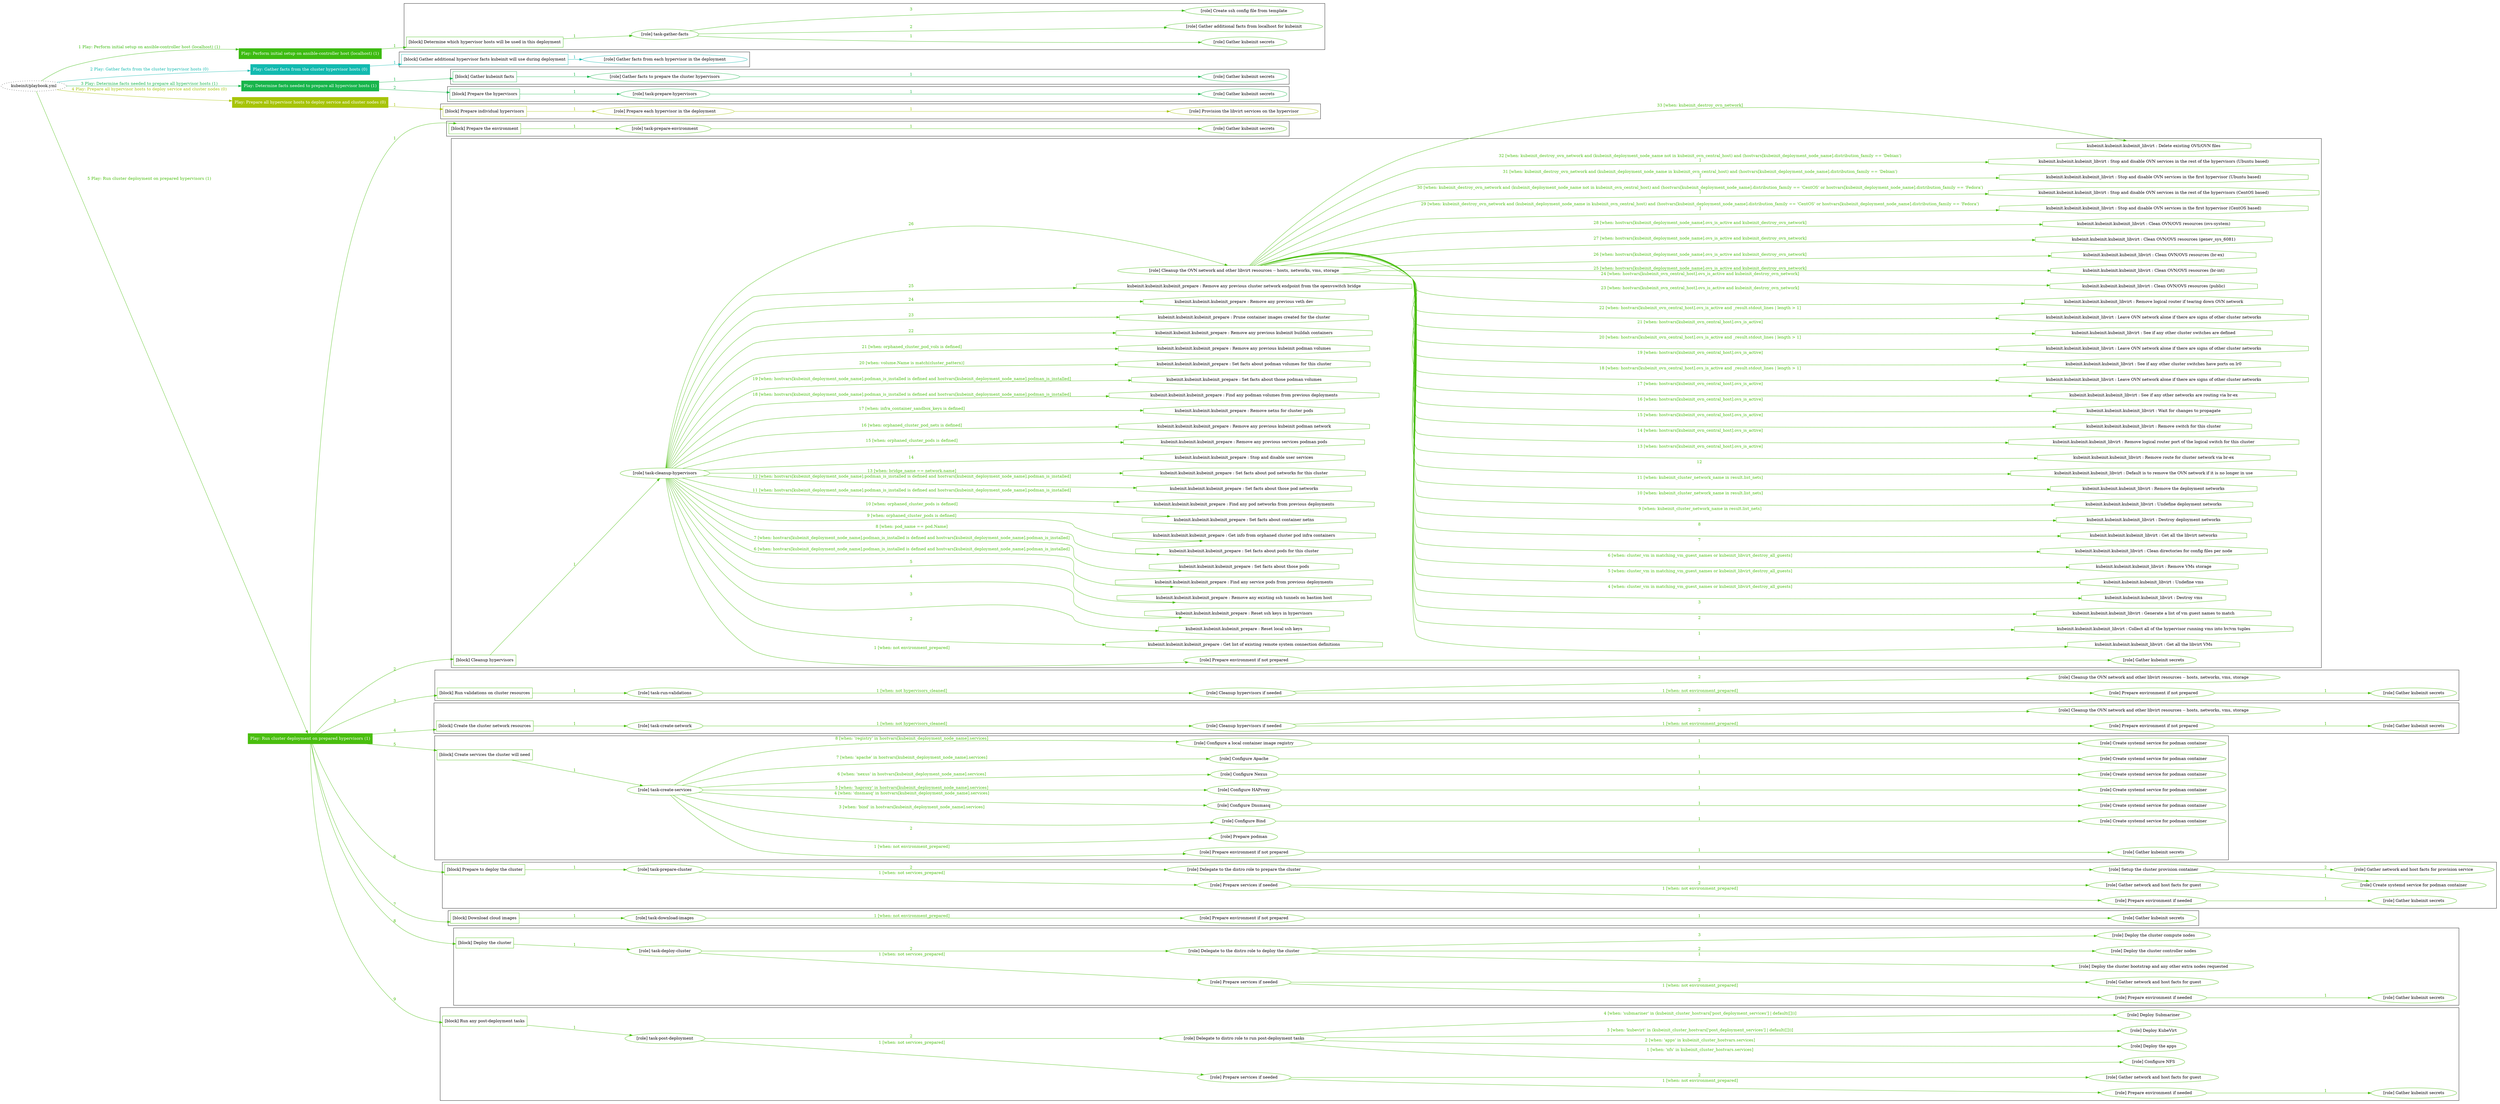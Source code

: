 digraph {
	graph [concentrate=true ordering=in rankdir=LR ratio=fill]
	edge [esep=5 sep=10]
	"kubeinit/playbook.yml" [URL="/home/runner/work/kubeinit/kubeinit/kubeinit/playbook.yml" id=playbook_5d529f29 style=dotted]
	"kubeinit/playbook.yml" -> play_fb54128e [label="1 Play: Perform initial setup on ansible-controller host (localhost) (1)" color="#3cbb11" fontcolor="#3cbb11" id=edge_play_fb54128e labeltooltip="1 Play: Perform initial setup on ansible-controller host (localhost) (1)" tooltip="1 Play: Perform initial setup on ansible-controller host (localhost) (1)"]
	subgraph "Play: Perform initial setup on ansible-controller host (localhost) (1)" {
		play_fb54128e [label="Play: Perform initial setup on ansible-controller host (localhost) (1)" URL="/home/runner/work/kubeinit/kubeinit/kubeinit/playbook.yml" color="#3cbb11" fontcolor="#ffffff" id=play_fb54128e shape=box style=filled tooltip=localhost]
		play_fb54128e -> block_e156db38 [label=1 color="#3cbb11" fontcolor="#3cbb11" id=edge_block_e156db38 labeltooltip=1 tooltip=1]
		subgraph cluster_block_e156db38 {
			block_e156db38 [label="[block] Determine which hypervisor hosts will be used in this deployment" URL="/home/runner/work/kubeinit/kubeinit/kubeinit/playbook.yml" color="#3cbb11" id=block_e156db38 labeltooltip="Determine which hypervisor hosts will be used in this deployment" shape=box tooltip="Determine which hypervisor hosts will be used in this deployment"]
			block_e156db38 -> role_7bc25410 [label="1 " color="#3cbb11" fontcolor="#3cbb11" id=edge_role_7bc25410 labeltooltip="1 " tooltip="1 "]
			subgraph "task-gather-facts" {
				role_7bc25410 [label="[role] task-gather-facts" URL="/home/runner/work/kubeinit/kubeinit/kubeinit/playbook.yml" color="#3cbb11" id=role_7bc25410 tooltip="task-gather-facts"]
				role_7bc25410 -> role_961fba61 [label="1 " color="#3cbb11" fontcolor="#3cbb11" id=edge_role_961fba61 labeltooltip="1 " tooltip="1 "]
				subgraph "Gather kubeinit secrets" {
					role_961fba61 [label="[role] Gather kubeinit secrets" URL="/home/runner/.ansible/collections/ansible_collections/kubeinit/kubeinit/roles/kubeinit_prepare/tasks/build_hypervisors_group.yml" color="#3cbb11" id=role_961fba61 tooltip="Gather kubeinit secrets"]
				}
				role_7bc25410 -> role_0e928c10 [label="2 " color="#3cbb11" fontcolor="#3cbb11" id=edge_role_0e928c10 labeltooltip="2 " tooltip="2 "]
				subgraph "Gather additional facts from localhost for kubeinit" {
					role_0e928c10 [label="[role] Gather additional facts from localhost for kubeinit" URL="/home/runner/.ansible/collections/ansible_collections/kubeinit/kubeinit/roles/kubeinit_prepare/tasks/build_hypervisors_group.yml" color="#3cbb11" id=role_0e928c10 tooltip="Gather additional facts from localhost for kubeinit"]
				}
				role_7bc25410 -> role_cdd06707 [label="3 " color="#3cbb11" fontcolor="#3cbb11" id=edge_role_cdd06707 labeltooltip="3 " tooltip="3 "]
				subgraph "Create ssh config file from template" {
					role_cdd06707 [label="[role] Create ssh config file from template" URL="/home/runner/.ansible/collections/ansible_collections/kubeinit/kubeinit/roles/kubeinit_prepare/tasks/build_hypervisors_group.yml" color="#3cbb11" id=role_cdd06707 tooltip="Create ssh config file from template"]
				}
			}
		}
	}
	"kubeinit/playbook.yml" -> play_cf6fa081 [label="2 Play: Gather facts from the cluster hypervisor hosts (0)" color="#12bab0" fontcolor="#12bab0" id=edge_play_cf6fa081 labeltooltip="2 Play: Gather facts from the cluster hypervisor hosts (0)" tooltip="2 Play: Gather facts from the cluster hypervisor hosts (0)"]
	subgraph "Play: Gather facts from the cluster hypervisor hosts (0)" {
		play_cf6fa081 [label="Play: Gather facts from the cluster hypervisor hosts (0)" URL="/home/runner/work/kubeinit/kubeinit/kubeinit/playbook.yml" color="#12bab0" fontcolor="#ffffff" id=play_cf6fa081 shape=box style=filled tooltip="Play: Gather facts from the cluster hypervisor hosts (0)"]
		play_cf6fa081 -> block_6d431a48 [label=1 color="#12bab0" fontcolor="#12bab0" id=edge_block_6d431a48 labeltooltip=1 tooltip=1]
		subgraph cluster_block_6d431a48 {
			block_6d431a48 [label="[block] Gather additional hypervisor facts kubeinit will use during deployment" URL="/home/runner/work/kubeinit/kubeinit/kubeinit/playbook.yml" color="#12bab0" id=block_6d431a48 labeltooltip="Gather additional hypervisor facts kubeinit will use during deployment" shape=box tooltip="Gather additional hypervisor facts kubeinit will use during deployment"]
			block_6d431a48 -> role_a2e4c73b [label="1 " color="#12bab0" fontcolor="#12bab0" id=edge_role_a2e4c73b labeltooltip="1 " tooltip="1 "]
			subgraph "Gather facts from each hypervisor in the deployment" {
				role_a2e4c73b [label="[role] Gather facts from each hypervisor in the deployment" URL="/home/runner/work/kubeinit/kubeinit/kubeinit/playbook.yml" color="#12bab0" id=role_a2e4c73b tooltip="Gather facts from each hypervisor in the deployment"]
			}
		}
	}
	"kubeinit/playbook.yml" -> play_339e4e8f [label="3 Play: Determine facts needed to prepare all hypervisor hosts (1)" color="#17b54b" fontcolor="#17b54b" id=edge_play_339e4e8f labeltooltip="3 Play: Determine facts needed to prepare all hypervisor hosts (1)" tooltip="3 Play: Determine facts needed to prepare all hypervisor hosts (1)"]
	subgraph "Play: Determine facts needed to prepare all hypervisor hosts (1)" {
		play_339e4e8f [label="Play: Determine facts needed to prepare all hypervisor hosts (1)" URL="/home/runner/work/kubeinit/kubeinit/kubeinit/playbook.yml" color="#17b54b" fontcolor="#ffffff" id=play_339e4e8f shape=box style=filled tooltip=localhost]
		play_339e4e8f -> block_66a06c21 [label=1 color="#17b54b" fontcolor="#17b54b" id=edge_block_66a06c21 labeltooltip=1 tooltip=1]
		subgraph cluster_block_66a06c21 {
			block_66a06c21 [label="[block] Gather kubeinit facts" URL="/home/runner/work/kubeinit/kubeinit/kubeinit/playbook.yml" color="#17b54b" id=block_66a06c21 labeltooltip="Gather kubeinit facts" shape=box tooltip="Gather kubeinit facts"]
			block_66a06c21 -> role_4e870ee0 [label="1 " color="#17b54b" fontcolor="#17b54b" id=edge_role_4e870ee0 labeltooltip="1 " tooltip="1 "]
			subgraph "Gather facts to prepare the cluster hypervisors" {
				role_4e870ee0 [label="[role] Gather facts to prepare the cluster hypervisors" URL="/home/runner/work/kubeinit/kubeinit/kubeinit/playbook.yml" color="#17b54b" id=role_4e870ee0 tooltip="Gather facts to prepare the cluster hypervisors"]
				role_4e870ee0 -> role_4ebff2ff [label="1 " color="#17b54b" fontcolor="#17b54b" id=edge_role_4ebff2ff labeltooltip="1 " tooltip="1 "]
				subgraph "Gather kubeinit secrets" {
					role_4ebff2ff [label="[role] Gather kubeinit secrets" URL="/home/runner/.ansible/collections/ansible_collections/kubeinit/kubeinit/roles/kubeinit_prepare/tasks/gather_kubeinit_facts.yml" color="#17b54b" id=role_4ebff2ff tooltip="Gather kubeinit secrets"]
				}
			}
		}
		play_339e4e8f -> block_27c93770 [label=2 color="#17b54b" fontcolor="#17b54b" id=edge_block_27c93770 labeltooltip=2 tooltip=2]
		subgraph cluster_block_27c93770 {
			block_27c93770 [label="[block] Prepare the hypervisors" URL="/home/runner/work/kubeinit/kubeinit/kubeinit/playbook.yml" color="#17b54b" id=block_27c93770 labeltooltip="Prepare the hypervisors" shape=box tooltip="Prepare the hypervisors"]
			block_27c93770 -> role_a2d151f9 [label="1 " color="#17b54b" fontcolor="#17b54b" id=edge_role_a2d151f9 labeltooltip="1 " tooltip="1 "]
			subgraph "task-prepare-hypervisors" {
				role_a2d151f9 [label="[role] task-prepare-hypervisors" URL="/home/runner/work/kubeinit/kubeinit/kubeinit/playbook.yml" color="#17b54b" id=role_a2d151f9 tooltip="task-prepare-hypervisors"]
				role_a2d151f9 -> role_f727f147 [label="1 " color="#17b54b" fontcolor="#17b54b" id=edge_role_f727f147 labeltooltip="1 " tooltip="1 "]
				subgraph "Gather kubeinit secrets" {
					role_f727f147 [label="[role] Gather kubeinit secrets" URL="/home/runner/.ansible/collections/ansible_collections/kubeinit/kubeinit/roles/kubeinit_prepare/tasks/gather_kubeinit_facts.yml" color="#17b54b" id=role_f727f147 tooltip="Gather kubeinit secrets"]
				}
			}
		}
	}
	"kubeinit/playbook.yml" -> play_ec371e5c [label="4 Play: Prepare all hypervisor hosts to deploy service and cluster nodes (0)" color="#a7c408" fontcolor="#a7c408" id=edge_play_ec371e5c labeltooltip="4 Play: Prepare all hypervisor hosts to deploy service and cluster nodes (0)" tooltip="4 Play: Prepare all hypervisor hosts to deploy service and cluster nodes (0)"]
	subgraph "Play: Prepare all hypervisor hosts to deploy service and cluster nodes (0)" {
		play_ec371e5c [label="Play: Prepare all hypervisor hosts to deploy service and cluster nodes (0)" URL="/home/runner/work/kubeinit/kubeinit/kubeinit/playbook.yml" color="#a7c408" fontcolor="#ffffff" id=play_ec371e5c shape=box style=filled tooltip="Play: Prepare all hypervisor hosts to deploy service and cluster nodes (0)"]
		play_ec371e5c -> block_ce4fea47 [label=1 color="#a7c408" fontcolor="#a7c408" id=edge_block_ce4fea47 labeltooltip=1 tooltip=1]
		subgraph cluster_block_ce4fea47 {
			block_ce4fea47 [label="[block] Prepare individual hypervisors" URL="/home/runner/work/kubeinit/kubeinit/kubeinit/playbook.yml" color="#a7c408" id=block_ce4fea47 labeltooltip="Prepare individual hypervisors" shape=box tooltip="Prepare individual hypervisors"]
			block_ce4fea47 -> role_054ba8d1 [label="1 " color="#a7c408" fontcolor="#a7c408" id=edge_role_054ba8d1 labeltooltip="1 " tooltip="1 "]
			subgraph "Prepare each hypervisor in the deployment" {
				role_054ba8d1 [label="[role] Prepare each hypervisor in the deployment" URL="/home/runner/work/kubeinit/kubeinit/kubeinit/playbook.yml" color="#a7c408" id=role_054ba8d1 tooltip="Prepare each hypervisor in the deployment"]
				role_054ba8d1 -> role_8d32f7d9 [label="1 " color="#a7c408" fontcolor="#a7c408" id=edge_role_8d32f7d9 labeltooltip="1 " tooltip="1 "]
				subgraph "Provision the libvirt services on the hypervisor" {
					role_8d32f7d9 [label="[role] Provision the libvirt services on the hypervisor" URL="/home/runner/.ansible/collections/ansible_collections/kubeinit/kubeinit/roles/kubeinit_prepare/tasks/prepare_hypervisor.yml" color="#a7c408" id=role_8d32f7d9 tooltip="Provision the libvirt services on the hypervisor"]
				}
			}
		}
	}
	"kubeinit/playbook.yml" -> play_bffff48b [label="5 Play: Run cluster deployment on prepared hypervisors (1)" color="#49be0e" fontcolor="#49be0e" id=edge_play_bffff48b labeltooltip="5 Play: Run cluster deployment on prepared hypervisors (1)" tooltip="5 Play: Run cluster deployment on prepared hypervisors (1)"]
	subgraph "Play: Run cluster deployment on prepared hypervisors (1)" {
		play_bffff48b [label="Play: Run cluster deployment on prepared hypervisors (1)" URL="/home/runner/work/kubeinit/kubeinit/kubeinit/playbook.yml" color="#49be0e" fontcolor="#ffffff" id=play_bffff48b shape=box style=filled tooltip=localhost]
		play_bffff48b -> block_036f5ac2 [label=1 color="#49be0e" fontcolor="#49be0e" id=edge_block_036f5ac2 labeltooltip=1 tooltip=1]
		subgraph cluster_block_036f5ac2 {
			block_036f5ac2 [label="[block] Prepare the environment" URL="/home/runner/work/kubeinit/kubeinit/kubeinit/playbook.yml" color="#49be0e" id=block_036f5ac2 labeltooltip="Prepare the environment" shape=box tooltip="Prepare the environment"]
			block_036f5ac2 -> role_86f46e5e [label="1 " color="#49be0e" fontcolor="#49be0e" id=edge_role_86f46e5e labeltooltip="1 " tooltip="1 "]
			subgraph "task-prepare-environment" {
				role_86f46e5e [label="[role] task-prepare-environment" URL="/home/runner/work/kubeinit/kubeinit/kubeinit/playbook.yml" color="#49be0e" id=role_86f46e5e tooltip="task-prepare-environment"]
				role_86f46e5e -> role_ed17977a [label="1 " color="#49be0e" fontcolor="#49be0e" id=edge_role_ed17977a labeltooltip="1 " tooltip="1 "]
				subgraph "Gather kubeinit secrets" {
					role_ed17977a [label="[role] Gather kubeinit secrets" URL="/home/runner/.ansible/collections/ansible_collections/kubeinit/kubeinit/roles/kubeinit_prepare/tasks/gather_kubeinit_facts.yml" color="#49be0e" id=role_ed17977a tooltip="Gather kubeinit secrets"]
				}
			}
		}
		play_bffff48b -> block_9dc7ab6a [label=2 color="#49be0e" fontcolor="#49be0e" id=edge_block_9dc7ab6a labeltooltip=2 tooltip=2]
		subgraph cluster_block_9dc7ab6a {
			block_9dc7ab6a [label="[block] Cleanup hypervisors" URL="/home/runner/work/kubeinit/kubeinit/kubeinit/playbook.yml" color="#49be0e" id=block_9dc7ab6a labeltooltip="Cleanup hypervisors" shape=box tooltip="Cleanup hypervisors"]
			block_9dc7ab6a -> role_ab38c724 [label="1 " color="#49be0e" fontcolor="#49be0e" id=edge_role_ab38c724 labeltooltip="1 " tooltip="1 "]
			subgraph "task-cleanup-hypervisors" {
				role_ab38c724 [label="[role] task-cleanup-hypervisors" URL="/home/runner/work/kubeinit/kubeinit/kubeinit/playbook.yml" color="#49be0e" id=role_ab38c724 tooltip="task-cleanup-hypervisors"]
				role_ab38c724 -> role_da39a7e6 [label="1 [when: not environment_prepared]" color="#49be0e" fontcolor="#49be0e" id=edge_role_da39a7e6 labeltooltip="1 [when: not environment_prepared]" tooltip="1 [when: not environment_prepared]"]
				subgraph "Prepare environment if not prepared" {
					role_da39a7e6 [label="[role] Prepare environment if not prepared" URL="/home/runner/.ansible/collections/ansible_collections/kubeinit/kubeinit/roles/kubeinit_prepare/tasks/cleanup_hypervisors.yml" color="#49be0e" id=role_da39a7e6 tooltip="Prepare environment if not prepared"]
					role_da39a7e6 -> role_ab982953 [label="1 " color="#49be0e" fontcolor="#49be0e" id=edge_role_ab982953 labeltooltip="1 " tooltip="1 "]
					subgraph "Gather kubeinit secrets" {
						role_ab982953 [label="[role] Gather kubeinit secrets" URL="/home/runner/.ansible/collections/ansible_collections/kubeinit/kubeinit/roles/kubeinit_prepare/tasks/gather_kubeinit_facts.yml" color="#49be0e" id=role_ab982953 tooltip="Gather kubeinit secrets"]
					}
				}
				task_bc9e49c9 [label="kubeinit.kubeinit.kubeinit_prepare : Get list of existing remote system connection definitions" URL="/home/runner/.ansible/collections/ansible_collections/kubeinit/kubeinit/roles/kubeinit_prepare/tasks/cleanup_hypervisors.yml" color="#49be0e" id=task_bc9e49c9 shape=octagon tooltip="kubeinit.kubeinit.kubeinit_prepare : Get list of existing remote system connection definitions"]
				role_ab38c724 -> task_bc9e49c9 [label="2 " color="#49be0e" fontcolor="#49be0e" id=edge_task_bc9e49c9 labeltooltip="2 " tooltip="2 "]
				task_288a0583 [label="kubeinit.kubeinit.kubeinit_prepare : Reset local ssh keys" URL="/home/runner/.ansible/collections/ansible_collections/kubeinit/kubeinit/roles/kubeinit_prepare/tasks/cleanup_hypervisors.yml" color="#49be0e" id=task_288a0583 shape=octagon tooltip="kubeinit.kubeinit.kubeinit_prepare : Reset local ssh keys"]
				role_ab38c724 -> task_288a0583 [label="3 " color="#49be0e" fontcolor="#49be0e" id=edge_task_288a0583 labeltooltip="3 " tooltip="3 "]
				task_67f79442 [label="kubeinit.kubeinit.kubeinit_prepare : Reset ssh keys in hypervisors" URL="/home/runner/.ansible/collections/ansible_collections/kubeinit/kubeinit/roles/kubeinit_prepare/tasks/cleanup_hypervisors.yml" color="#49be0e" id=task_67f79442 shape=octagon tooltip="kubeinit.kubeinit.kubeinit_prepare : Reset ssh keys in hypervisors"]
				role_ab38c724 -> task_67f79442 [label="4 " color="#49be0e" fontcolor="#49be0e" id=edge_task_67f79442 labeltooltip="4 " tooltip="4 "]
				task_1705208b [label="kubeinit.kubeinit.kubeinit_prepare : Remove any existing ssh tunnels on bastion host" URL="/home/runner/.ansible/collections/ansible_collections/kubeinit/kubeinit/roles/kubeinit_prepare/tasks/cleanup_hypervisors.yml" color="#49be0e" id=task_1705208b shape=octagon tooltip="kubeinit.kubeinit.kubeinit_prepare : Remove any existing ssh tunnels on bastion host"]
				role_ab38c724 -> task_1705208b [label="5 " color="#49be0e" fontcolor="#49be0e" id=edge_task_1705208b labeltooltip="5 " tooltip="5 "]
				task_22115bf5 [label="kubeinit.kubeinit.kubeinit_prepare : Find any service pods from previous deployments" URL="/home/runner/.ansible/collections/ansible_collections/kubeinit/kubeinit/roles/kubeinit_prepare/tasks/cleanup_hypervisors.yml" color="#49be0e" id=task_22115bf5 shape=octagon tooltip="kubeinit.kubeinit.kubeinit_prepare : Find any service pods from previous deployments"]
				role_ab38c724 -> task_22115bf5 [label="6 [when: hostvars[kubeinit_deployment_node_name].podman_is_installed is defined and hostvars[kubeinit_deployment_node_name].podman_is_installed]" color="#49be0e" fontcolor="#49be0e" id=edge_task_22115bf5 labeltooltip="6 [when: hostvars[kubeinit_deployment_node_name].podman_is_installed is defined and hostvars[kubeinit_deployment_node_name].podman_is_installed]" tooltip="6 [when: hostvars[kubeinit_deployment_node_name].podman_is_installed is defined and hostvars[kubeinit_deployment_node_name].podman_is_installed]"]
				task_2798cfb0 [label="kubeinit.kubeinit.kubeinit_prepare : Set facts about those pods" URL="/home/runner/.ansible/collections/ansible_collections/kubeinit/kubeinit/roles/kubeinit_prepare/tasks/cleanup_hypervisors.yml" color="#49be0e" id=task_2798cfb0 shape=octagon tooltip="kubeinit.kubeinit.kubeinit_prepare : Set facts about those pods"]
				role_ab38c724 -> task_2798cfb0 [label="7 [when: hostvars[kubeinit_deployment_node_name].podman_is_installed is defined and hostvars[kubeinit_deployment_node_name].podman_is_installed]" color="#49be0e" fontcolor="#49be0e" id=edge_task_2798cfb0 labeltooltip="7 [when: hostvars[kubeinit_deployment_node_name].podman_is_installed is defined and hostvars[kubeinit_deployment_node_name].podman_is_installed]" tooltip="7 [when: hostvars[kubeinit_deployment_node_name].podman_is_installed is defined and hostvars[kubeinit_deployment_node_name].podman_is_installed]"]
				task_633824be [label="kubeinit.kubeinit.kubeinit_prepare : Set facts about pods for this cluster" URL="/home/runner/.ansible/collections/ansible_collections/kubeinit/kubeinit/roles/kubeinit_prepare/tasks/cleanup_hypervisors.yml" color="#49be0e" id=task_633824be shape=octagon tooltip="kubeinit.kubeinit.kubeinit_prepare : Set facts about pods for this cluster"]
				role_ab38c724 -> task_633824be [label="8 [when: pod_name == pod.Name]" color="#49be0e" fontcolor="#49be0e" id=edge_task_633824be labeltooltip="8 [when: pod_name == pod.Name]" tooltip="8 [when: pod_name == pod.Name]"]
				task_e281fce2 [label="kubeinit.kubeinit.kubeinit_prepare : Get info from orphaned cluster pod infra containers" URL="/home/runner/.ansible/collections/ansible_collections/kubeinit/kubeinit/roles/kubeinit_prepare/tasks/cleanup_hypervisors.yml" color="#49be0e" id=task_e281fce2 shape=octagon tooltip="kubeinit.kubeinit.kubeinit_prepare : Get info from orphaned cluster pod infra containers"]
				role_ab38c724 -> task_e281fce2 [label="9 [when: orphaned_cluster_pods is defined]" color="#49be0e" fontcolor="#49be0e" id=edge_task_e281fce2 labeltooltip="9 [when: orphaned_cluster_pods is defined]" tooltip="9 [when: orphaned_cluster_pods is defined]"]
				task_5605ae6a [label="kubeinit.kubeinit.kubeinit_prepare : Set facts about container netns" URL="/home/runner/.ansible/collections/ansible_collections/kubeinit/kubeinit/roles/kubeinit_prepare/tasks/cleanup_hypervisors.yml" color="#49be0e" id=task_5605ae6a shape=octagon tooltip="kubeinit.kubeinit.kubeinit_prepare : Set facts about container netns"]
				role_ab38c724 -> task_5605ae6a [label="10 [when: orphaned_cluster_pods is defined]" color="#49be0e" fontcolor="#49be0e" id=edge_task_5605ae6a labeltooltip="10 [when: orphaned_cluster_pods is defined]" tooltip="10 [when: orphaned_cluster_pods is defined]"]
				task_f0b2a334 [label="kubeinit.kubeinit.kubeinit_prepare : Find any pod networks from previous deployments" URL="/home/runner/.ansible/collections/ansible_collections/kubeinit/kubeinit/roles/kubeinit_prepare/tasks/cleanup_hypervisors.yml" color="#49be0e" id=task_f0b2a334 shape=octagon tooltip="kubeinit.kubeinit.kubeinit_prepare : Find any pod networks from previous deployments"]
				role_ab38c724 -> task_f0b2a334 [label="11 [when: hostvars[kubeinit_deployment_node_name].podman_is_installed is defined and hostvars[kubeinit_deployment_node_name].podman_is_installed]" color="#49be0e" fontcolor="#49be0e" id=edge_task_f0b2a334 labeltooltip="11 [when: hostvars[kubeinit_deployment_node_name].podman_is_installed is defined and hostvars[kubeinit_deployment_node_name].podman_is_installed]" tooltip="11 [when: hostvars[kubeinit_deployment_node_name].podman_is_installed is defined and hostvars[kubeinit_deployment_node_name].podman_is_installed]"]
				task_e539b734 [label="kubeinit.kubeinit.kubeinit_prepare : Set facts about those pod networks" URL="/home/runner/.ansible/collections/ansible_collections/kubeinit/kubeinit/roles/kubeinit_prepare/tasks/cleanup_hypervisors.yml" color="#49be0e" id=task_e539b734 shape=octagon tooltip="kubeinit.kubeinit.kubeinit_prepare : Set facts about those pod networks"]
				role_ab38c724 -> task_e539b734 [label="12 [when: hostvars[kubeinit_deployment_node_name].podman_is_installed is defined and hostvars[kubeinit_deployment_node_name].podman_is_installed]" color="#49be0e" fontcolor="#49be0e" id=edge_task_e539b734 labeltooltip="12 [when: hostvars[kubeinit_deployment_node_name].podman_is_installed is defined and hostvars[kubeinit_deployment_node_name].podman_is_installed]" tooltip="12 [when: hostvars[kubeinit_deployment_node_name].podman_is_installed is defined and hostvars[kubeinit_deployment_node_name].podman_is_installed]"]
				task_967d6cae [label="kubeinit.kubeinit.kubeinit_prepare : Set facts about pod networks for this cluster" URL="/home/runner/.ansible/collections/ansible_collections/kubeinit/kubeinit/roles/kubeinit_prepare/tasks/cleanup_hypervisors.yml" color="#49be0e" id=task_967d6cae shape=octagon tooltip="kubeinit.kubeinit.kubeinit_prepare : Set facts about pod networks for this cluster"]
				role_ab38c724 -> task_967d6cae [label="13 [when: bridge_name == network.name]" color="#49be0e" fontcolor="#49be0e" id=edge_task_967d6cae labeltooltip="13 [when: bridge_name == network.name]" tooltip="13 [when: bridge_name == network.name]"]
				task_d3bf44f6 [label="kubeinit.kubeinit.kubeinit_prepare : Stop and disable user services" URL="/home/runner/.ansible/collections/ansible_collections/kubeinit/kubeinit/roles/kubeinit_prepare/tasks/cleanup_hypervisors.yml" color="#49be0e" id=task_d3bf44f6 shape=octagon tooltip="kubeinit.kubeinit.kubeinit_prepare : Stop and disable user services"]
				role_ab38c724 -> task_d3bf44f6 [label="14 " color="#49be0e" fontcolor="#49be0e" id=edge_task_d3bf44f6 labeltooltip="14 " tooltip="14 "]
				task_149f67fc [label="kubeinit.kubeinit.kubeinit_prepare : Remove any previous services podman pods" URL="/home/runner/.ansible/collections/ansible_collections/kubeinit/kubeinit/roles/kubeinit_prepare/tasks/cleanup_hypervisors.yml" color="#49be0e" id=task_149f67fc shape=octagon tooltip="kubeinit.kubeinit.kubeinit_prepare : Remove any previous services podman pods"]
				role_ab38c724 -> task_149f67fc [label="15 [when: orphaned_cluster_pods is defined]" color="#49be0e" fontcolor="#49be0e" id=edge_task_149f67fc labeltooltip="15 [when: orphaned_cluster_pods is defined]" tooltip="15 [when: orphaned_cluster_pods is defined]"]
				task_0170594f [label="kubeinit.kubeinit.kubeinit_prepare : Remove any previous kubeinit podman network" URL="/home/runner/.ansible/collections/ansible_collections/kubeinit/kubeinit/roles/kubeinit_prepare/tasks/cleanup_hypervisors.yml" color="#49be0e" id=task_0170594f shape=octagon tooltip="kubeinit.kubeinit.kubeinit_prepare : Remove any previous kubeinit podman network"]
				role_ab38c724 -> task_0170594f [label="16 [when: orphaned_cluster_pod_nets is defined]" color="#49be0e" fontcolor="#49be0e" id=edge_task_0170594f labeltooltip="16 [when: orphaned_cluster_pod_nets is defined]" tooltip="16 [when: orphaned_cluster_pod_nets is defined]"]
				task_95ceb6cd [label="kubeinit.kubeinit.kubeinit_prepare : Remove netns for cluster pods" URL="/home/runner/.ansible/collections/ansible_collections/kubeinit/kubeinit/roles/kubeinit_prepare/tasks/cleanup_hypervisors.yml" color="#49be0e" id=task_95ceb6cd shape=octagon tooltip="kubeinit.kubeinit.kubeinit_prepare : Remove netns for cluster pods"]
				role_ab38c724 -> task_95ceb6cd [label="17 [when: infra_container_sandbox_keys is defined]" color="#49be0e" fontcolor="#49be0e" id=edge_task_95ceb6cd labeltooltip="17 [when: infra_container_sandbox_keys is defined]" tooltip="17 [when: infra_container_sandbox_keys is defined]"]
				task_17f5a65a [label="kubeinit.kubeinit.kubeinit_prepare : Find any podman volumes from previous deployments" URL="/home/runner/.ansible/collections/ansible_collections/kubeinit/kubeinit/roles/kubeinit_prepare/tasks/cleanup_hypervisors.yml" color="#49be0e" id=task_17f5a65a shape=octagon tooltip="kubeinit.kubeinit.kubeinit_prepare : Find any podman volumes from previous deployments"]
				role_ab38c724 -> task_17f5a65a [label="18 [when: hostvars[kubeinit_deployment_node_name].podman_is_installed is defined and hostvars[kubeinit_deployment_node_name].podman_is_installed]" color="#49be0e" fontcolor="#49be0e" id=edge_task_17f5a65a labeltooltip="18 [when: hostvars[kubeinit_deployment_node_name].podman_is_installed is defined and hostvars[kubeinit_deployment_node_name].podman_is_installed]" tooltip="18 [when: hostvars[kubeinit_deployment_node_name].podman_is_installed is defined and hostvars[kubeinit_deployment_node_name].podman_is_installed]"]
				task_d6403e58 [label="kubeinit.kubeinit.kubeinit_prepare : Set facts about those podman volumes" URL="/home/runner/.ansible/collections/ansible_collections/kubeinit/kubeinit/roles/kubeinit_prepare/tasks/cleanup_hypervisors.yml" color="#49be0e" id=task_d6403e58 shape=octagon tooltip="kubeinit.kubeinit.kubeinit_prepare : Set facts about those podman volumes"]
				role_ab38c724 -> task_d6403e58 [label="19 [when: hostvars[kubeinit_deployment_node_name].podman_is_installed is defined and hostvars[kubeinit_deployment_node_name].podman_is_installed]" color="#49be0e" fontcolor="#49be0e" id=edge_task_d6403e58 labeltooltip="19 [when: hostvars[kubeinit_deployment_node_name].podman_is_installed is defined and hostvars[kubeinit_deployment_node_name].podman_is_installed]" tooltip="19 [when: hostvars[kubeinit_deployment_node_name].podman_is_installed is defined and hostvars[kubeinit_deployment_node_name].podman_is_installed]"]
				task_55a44df4 [label="kubeinit.kubeinit.kubeinit_prepare : Set facts about podman volumes for this cluster" URL="/home/runner/.ansible/collections/ansible_collections/kubeinit/kubeinit/roles/kubeinit_prepare/tasks/cleanup_hypervisors.yml" color="#49be0e" id=task_55a44df4 shape=octagon tooltip="kubeinit.kubeinit.kubeinit_prepare : Set facts about podman volumes for this cluster"]
				role_ab38c724 -> task_55a44df4 [label="20 [when: volume.Name is match(cluster_pattern)]" color="#49be0e" fontcolor="#49be0e" id=edge_task_55a44df4 labeltooltip="20 [when: volume.Name is match(cluster_pattern)]" tooltip="20 [when: volume.Name is match(cluster_pattern)]"]
				task_dad4ba87 [label="kubeinit.kubeinit.kubeinit_prepare : Remove any previous kubeinit podman volumes" URL="/home/runner/.ansible/collections/ansible_collections/kubeinit/kubeinit/roles/kubeinit_prepare/tasks/cleanup_hypervisors.yml" color="#49be0e" id=task_dad4ba87 shape=octagon tooltip="kubeinit.kubeinit.kubeinit_prepare : Remove any previous kubeinit podman volumes"]
				role_ab38c724 -> task_dad4ba87 [label="21 [when: orphaned_cluster_pod_vols is defined]" color="#49be0e" fontcolor="#49be0e" id=edge_task_dad4ba87 labeltooltip="21 [when: orphaned_cluster_pod_vols is defined]" tooltip="21 [when: orphaned_cluster_pod_vols is defined]"]
				task_a61de0ab [label="kubeinit.kubeinit.kubeinit_prepare : Remove any previous kubeinit buildah containers" URL="/home/runner/.ansible/collections/ansible_collections/kubeinit/kubeinit/roles/kubeinit_prepare/tasks/cleanup_hypervisors.yml" color="#49be0e" id=task_a61de0ab shape=octagon tooltip="kubeinit.kubeinit.kubeinit_prepare : Remove any previous kubeinit buildah containers"]
				role_ab38c724 -> task_a61de0ab [label="22 " color="#49be0e" fontcolor="#49be0e" id=edge_task_a61de0ab labeltooltip="22 " tooltip="22 "]
				task_1a918cda [label="kubeinit.kubeinit.kubeinit_prepare : Prune container images created for the cluster" URL="/home/runner/.ansible/collections/ansible_collections/kubeinit/kubeinit/roles/kubeinit_prepare/tasks/cleanup_hypervisors.yml" color="#49be0e" id=task_1a918cda shape=octagon tooltip="kubeinit.kubeinit.kubeinit_prepare : Prune container images created for the cluster"]
				role_ab38c724 -> task_1a918cda [label="23 " color="#49be0e" fontcolor="#49be0e" id=edge_task_1a918cda labeltooltip="23 " tooltip="23 "]
				task_779ba9ec [label="kubeinit.kubeinit.kubeinit_prepare : Remove any previous veth dev" URL="/home/runner/.ansible/collections/ansible_collections/kubeinit/kubeinit/roles/kubeinit_prepare/tasks/cleanup_hypervisors.yml" color="#49be0e" id=task_779ba9ec shape=octagon tooltip="kubeinit.kubeinit.kubeinit_prepare : Remove any previous veth dev"]
				role_ab38c724 -> task_779ba9ec [label="24 " color="#49be0e" fontcolor="#49be0e" id=edge_task_779ba9ec labeltooltip="24 " tooltip="24 "]
				task_aebfb43a [label="kubeinit.kubeinit.kubeinit_prepare : Remove any previous cluster network endpoint from the openvswitch bridge" URL="/home/runner/.ansible/collections/ansible_collections/kubeinit/kubeinit/roles/kubeinit_prepare/tasks/cleanup_hypervisors.yml" color="#49be0e" id=task_aebfb43a shape=octagon tooltip="kubeinit.kubeinit.kubeinit_prepare : Remove any previous cluster network endpoint from the openvswitch bridge"]
				role_ab38c724 -> task_aebfb43a [label="25 " color="#49be0e" fontcolor="#49be0e" id=edge_task_aebfb43a labeltooltip="25 " tooltip="25 "]
				role_ab38c724 -> role_3cc79530 [label="26 " color="#49be0e" fontcolor="#49be0e" id=edge_role_3cc79530 labeltooltip="26 " tooltip="26 "]
				subgraph "Cleanup the OVN network and other libvirt resources -- hosts, networks, vms, storage" {
					role_3cc79530 [label="[role] Cleanup the OVN network and other libvirt resources -- hosts, networks, vms, storage" URL="/home/runner/.ansible/collections/ansible_collections/kubeinit/kubeinit/roles/kubeinit_prepare/tasks/cleanup_hypervisors.yml" color="#49be0e" id=role_3cc79530 tooltip="Cleanup the OVN network and other libvirt resources -- hosts, networks, vms, storage"]
					task_0d808bd5 [label="kubeinit.kubeinit.kubeinit_libvirt : Get all the libvirt VMs" URL="/home/runner/.ansible/collections/ansible_collections/kubeinit/kubeinit/roles/kubeinit_libvirt/tasks/cleanup_libvirt.yml" color="#49be0e" id=task_0d808bd5 shape=octagon tooltip="kubeinit.kubeinit.kubeinit_libvirt : Get all the libvirt VMs"]
					role_3cc79530 -> task_0d808bd5 [label="1 " color="#49be0e" fontcolor="#49be0e" id=edge_task_0d808bd5 labeltooltip="1 " tooltip="1 "]
					task_5e106253 [label="kubeinit.kubeinit.kubeinit_libvirt : Collect all of the hypervisor running vms into hv/vm tuples" URL="/home/runner/.ansible/collections/ansible_collections/kubeinit/kubeinit/roles/kubeinit_libvirt/tasks/cleanup_libvirt.yml" color="#49be0e" id=task_5e106253 shape=octagon tooltip="kubeinit.kubeinit.kubeinit_libvirt : Collect all of the hypervisor running vms into hv/vm tuples"]
					role_3cc79530 -> task_5e106253 [label="2 " color="#49be0e" fontcolor="#49be0e" id=edge_task_5e106253 labeltooltip="2 " tooltip="2 "]
					task_6330fbdc [label="kubeinit.kubeinit.kubeinit_libvirt : Generate a list of vm guest names to match" URL="/home/runner/.ansible/collections/ansible_collections/kubeinit/kubeinit/roles/kubeinit_libvirt/tasks/cleanup_libvirt.yml" color="#49be0e" id=task_6330fbdc shape=octagon tooltip="kubeinit.kubeinit.kubeinit_libvirt : Generate a list of vm guest names to match"]
					role_3cc79530 -> task_6330fbdc [label="3 " color="#49be0e" fontcolor="#49be0e" id=edge_task_6330fbdc labeltooltip="3 " tooltip="3 "]
					task_abd64ac8 [label="kubeinit.kubeinit.kubeinit_libvirt : Destroy vms" URL="/home/runner/.ansible/collections/ansible_collections/kubeinit/kubeinit/roles/kubeinit_libvirt/tasks/cleanup_libvirt.yml" color="#49be0e" id=task_abd64ac8 shape=octagon tooltip="kubeinit.kubeinit.kubeinit_libvirt : Destroy vms"]
					role_3cc79530 -> task_abd64ac8 [label="4 [when: cluster_vm in matching_vm_guest_names or kubeinit_libvirt_destroy_all_guests]" color="#49be0e" fontcolor="#49be0e" id=edge_task_abd64ac8 labeltooltip="4 [when: cluster_vm in matching_vm_guest_names or kubeinit_libvirt_destroy_all_guests]" tooltip="4 [when: cluster_vm in matching_vm_guest_names or kubeinit_libvirt_destroy_all_guests]"]
					task_eee28709 [label="kubeinit.kubeinit.kubeinit_libvirt : Undefine vms" URL="/home/runner/.ansible/collections/ansible_collections/kubeinit/kubeinit/roles/kubeinit_libvirt/tasks/cleanup_libvirt.yml" color="#49be0e" id=task_eee28709 shape=octagon tooltip="kubeinit.kubeinit.kubeinit_libvirt : Undefine vms"]
					role_3cc79530 -> task_eee28709 [label="5 [when: cluster_vm in matching_vm_guest_names or kubeinit_libvirt_destroy_all_guests]" color="#49be0e" fontcolor="#49be0e" id=edge_task_eee28709 labeltooltip="5 [when: cluster_vm in matching_vm_guest_names or kubeinit_libvirt_destroy_all_guests]" tooltip="5 [when: cluster_vm in matching_vm_guest_names or kubeinit_libvirt_destroy_all_guests]"]
					task_66765b9b [label="kubeinit.kubeinit.kubeinit_libvirt : Remove VMs storage" URL="/home/runner/.ansible/collections/ansible_collections/kubeinit/kubeinit/roles/kubeinit_libvirt/tasks/cleanup_libvirt.yml" color="#49be0e" id=task_66765b9b shape=octagon tooltip="kubeinit.kubeinit.kubeinit_libvirt : Remove VMs storage"]
					role_3cc79530 -> task_66765b9b [label="6 [when: cluster_vm in matching_vm_guest_names or kubeinit_libvirt_destroy_all_guests]" color="#49be0e" fontcolor="#49be0e" id=edge_task_66765b9b labeltooltip="6 [when: cluster_vm in matching_vm_guest_names or kubeinit_libvirt_destroy_all_guests]" tooltip="6 [when: cluster_vm in matching_vm_guest_names or kubeinit_libvirt_destroy_all_guests]"]
					task_b3276a4e [label="kubeinit.kubeinit.kubeinit_libvirt : Clean directories for config files per node" URL="/home/runner/.ansible/collections/ansible_collections/kubeinit/kubeinit/roles/kubeinit_libvirt/tasks/cleanup_libvirt.yml" color="#49be0e" id=task_b3276a4e shape=octagon tooltip="kubeinit.kubeinit.kubeinit_libvirt : Clean directories for config files per node"]
					role_3cc79530 -> task_b3276a4e [label="7 " color="#49be0e" fontcolor="#49be0e" id=edge_task_b3276a4e labeltooltip="7 " tooltip="7 "]
					task_86847690 [label="kubeinit.kubeinit.kubeinit_libvirt : Get all the libvirt networks" URL="/home/runner/.ansible/collections/ansible_collections/kubeinit/kubeinit/roles/kubeinit_libvirt/tasks/cleanup_libvirt.yml" color="#49be0e" id=task_86847690 shape=octagon tooltip="kubeinit.kubeinit.kubeinit_libvirt : Get all the libvirt networks"]
					role_3cc79530 -> task_86847690 [label="8 " color="#49be0e" fontcolor="#49be0e" id=edge_task_86847690 labeltooltip="8 " tooltip="8 "]
					task_1a557218 [label="kubeinit.kubeinit.kubeinit_libvirt : Destroy deployment networks" URL="/home/runner/.ansible/collections/ansible_collections/kubeinit/kubeinit/roles/kubeinit_libvirt/tasks/cleanup_libvirt.yml" color="#49be0e" id=task_1a557218 shape=octagon tooltip="kubeinit.kubeinit.kubeinit_libvirt : Destroy deployment networks"]
					role_3cc79530 -> task_1a557218 [label="9 [when: kubeinit_cluster_network_name in result.list_nets]" color="#49be0e" fontcolor="#49be0e" id=edge_task_1a557218 labeltooltip="9 [when: kubeinit_cluster_network_name in result.list_nets]" tooltip="9 [when: kubeinit_cluster_network_name in result.list_nets]"]
					task_bc5fcd71 [label="kubeinit.kubeinit.kubeinit_libvirt : Undefine deployment networks" URL="/home/runner/.ansible/collections/ansible_collections/kubeinit/kubeinit/roles/kubeinit_libvirt/tasks/cleanup_libvirt.yml" color="#49be0e" id=task_bc5fcd71 shape=octagon tooltip="kubeinit.kubeinit.kubeinit_libvirt : Undefine deployment networks"]
					role_3cc79530 -> task_bc5fcd71 [label="10 [when: kubeinit_cluster_network_name in result.list_nets]" color="#49be0e" fontcolor="#49be0e" id=edge_task_bc5fcd71 labeltooltip="10 [when: kubeinit_cluster_network_name in result.list_nets]" tooltip="10 [when: kubeinit_cluster_network_name in result.list_nets]"]
					task_e790deba [label="kubeinit.kubeinit.kubeinit_libvirt : Remove the deployment networks" URL="/home/runner/.ansible/collections/ansible_collections/kubeinit/kubeinit/roles/kubeinit_libvirt/tasks/cleanup_libvirt.yml" color="#49be0e" id=task_e790deba shape=octagon tooltip="kubeinit.kubeinit.kubeinit_libvirt : Remove the deployment networks"]
					role_3cc79530 -> task_e790deba [label="11 [when: kubeinit_cluster_network_name in result.list_nets]" color="#49be0e" fontcolor="#49be0e" id=edge_task_e790deba labeltooltip="11 [when: kubeinit_cluster_network_name in result.list_nets]" tooltip="11 [when: kubeinit_cluster_network_name in result.list_nets]"]
					task_48f4d4b8 [label="kubeinit.kubeinit.kubeinit_libvirt : Default is to remove the OVN network if it is no longer in use" URL="/home/runner/.ansible/collections/ansible_collections/kubeinit/kubeinit/roles/kubeinit_libvirt/tasks/cleanup_libvirt.yml" color="#49be0e" id=task_48f4d4b8 shape=octagon tooltip="kubeinit.kubeinit.kubeinit_libvirt : Default is to remove the OVN network if it is no longer in use"]
					role_3cc79530 -> task_48f4d4b8 [label="12 " color="#49be0e" fontcolor="#49be0e" id=edge_task_48f4d4b8 labeltooltip="12 " tooltip="12 "]
					task_0938ba7d [label="kubeinit.kubeinit.kubeinit_libvirt : Remove route for cluster network via br-ex" URL="/home/runner/.ansible/collections/ansible_collections/kubeinit/kubeinit/roles/kubeinit_libvirt/tasks/cleanup_libvirt.yml" color="#49be0e" id=task_0938ba7d shape=octagon tooltip="kubeinit.kubeinit.kubeinit_libvirt : Remove route for cluster network via br-ex"]
					role_3cc79530 -> task_0938ba7d [label="13 [when: hostvars[kubeinit_ovn_central_host].ovs_is_active]" color="#49be0e" fontcolor="#49be0e" id=edge_task_0938ba7d labeltooltip="13 [when: hostvars[kubeinit_ovn_central_host].ovs_is_active]" tooltip="13 [when: hostvars[kubeinit_ovn_central_host].ovs_is_active]"]
					task_b6e6143a [label="kubeinit.kubeinit.kubeinit_libvirt : Remove logical router port of the logical switch for this cluster" URL="/home/runner/.ansible/collections/ansible_collections/kubeinit/kubeinit/roles/kubeinit_libvirt/tasks/cleanup_libvirt.yml" color="#49be0e" id=task_b6e6143a shape=octagon tooltip="kubeinit.kubeinit.kubeinit_libvirt : Remove logical router port of the logical switch for this cluster"]
					role_3cc79530 -> task_b6e6143a [label="14 [when: hostvars[kubeinit_ovn_central_host].ovs_is_active]" color="#49be0e" fontcolor="#49be0e" id=edge_task_b6e6143a labeltooltip="14 [when: hostvars[kubeinit_ovn_central_host].ovs_is_active]" tooltip="14 [when: hostvars[kubeinit_ovn_central_host].ovs_is_active]"]
					task_288f8478 [label="kubeinit.kubeinit.kubeinit_libvirt : Remove switch for this cluster" URL="/home/runner/.ansible/collections/ansible_collections/kubeinit/kubeinit/roles/kubeinit_libvirt/tasks/cleanup_libvirt.yml" color="#49be0e" id=task_288f8478 shape=octagon tooltip="kubeinit.kubeinit.kubeinit_libvirt : Remove switch for this cluster"]
					role_3cc79530 -> task_288f8478 [label="15 [when: hostvars[kubeinit_ovn_central_host].ovs_is_active]" color="#49be0e" fontcolor="#49be0e" id=edge_task_288f8478 labeltooltip="15 [when: hostvars[kubeinit_ovn_central_host].ovs_is_active]" tooltip="15 [when: hostvars[kubeinit_ovn_central_host].ovs_is_active]"]
					task_d03deccc [label="kubeinit.kubeinit.kubeinit_libvirt : Wait for changes to propagate" URL="/home/runner/.ansible/collections/ansible_collections/kubeinit/kubeinit/roles/kubeinit_libvirt/tasks/cleanup_libvirt.yml" color="#49be0e" id=task_d03deccc shape=octagon tooltip="kubeinit.kubeinit.kubeinit_libvirt : Wait for changes to propagate"]
					role_3cc79530 -> task_d03deccc [label="16 [when: hostvars[kubeinit_ovn_central_host].ovs_is_active]" color="#49be0e" fontcolor="#49be0e" id=edge_task_d03deccc labeltooltip="16 [when: hostvars[kubeinit_ovn_central_host].ovs_is_active]" tooltip="16 [when: hostvars[kubeinit_ovn_central_host].ovs_is_active]"]
					task_20503fc3 [label="kubeinit.kubeinit.kubeinit_libvirt : See if any other networks are routing via br-ex" URL="/home/runner/.ansible/collections/ansible_collections/kubeinit/kubeinit/roles/kubeinit_libvirt/tasks/cleanup_libvirt.yml" color="#49be0e" id=task_20503fc3 shape=octagon tooltip="kubeinit.kubeinit.kubeinit_libvirt : See if any other networks are routing via br-ex"]
					role_3cc79530 -> task_20503fc3 [label="17 [when: hostvars[kubeinit_ovn_central_host].ovs_is_active]" color="#49be0e" fontcolor="#49be0e" id=edge_task_20503fc3 labeltooltip="17 [when: hostvars[kubeinit_ovn_central_host].ovs_is_active]" tooltip="17 [when: hostvars[kubeinit_ovn_central_host].ovs_is_active]"]
					task_659b8c1e [label="kubeinit.kubeinit.kubeinit_libvirt : Leave OVN network alone if there are signs of other cluster networks" URL="/home/runner/.ansible/collections/ansible_collections/kubeinit/kubeinit/roles/kubeinit_libvirt/tasks/cleanup_libvirt.yml" color="#49be0e" id=task_659b8c1e shape=octagon tooltip="kubeinit.kubeinit.kubeinit_libvirt : Leave OVN network alone if there are signs of other cluster networks"]
					role_3cc79530 -> task_659b8c1e [label="18 [when: hostvars[kubeinit_ovn_central_host].ovs_is_active and _result.stdout_lines | length > 1]" color="#49be0e" fontcolor="#49be0e" id=edge_task_659b8c1e labeltooltip="18 [when: hostvars[kubeinit_ovn_central_host].ovs_is_active and _result.stdout_lines | length > 1]" tooltip="18 [when: hostvars[kubeinit_ovn_central_host].ovs_is_active and _result.stdout_lines | length > 1]"]
					task_05b0378b [label="kubeinit.kubeinit.kubeinit_libvirt : See if any other cluster switches have ports on lr0" URL="/home/runner/.ansible/collections/ansible_collections/kubeinit/kubeinit/roles/kubeinit_libvirt/tasks/cleanup_libvirt.yml" color="#49be0e" id=task_05b0378b shape=octagon tooltip="kubeinit.kubeinit.kubeinit_libvirt : See if any other cluster switches have ports on lr0"]
					role_3cc79530 -> task_05b0378b [label="19 [when: hostvars[kubeinit_ovn_central_host].ovs_is_active]" color="#49be0e" fontcolor="#49be0e" id=edge_task_05b0378b labeltooltip="19 [when: hostvars[kubeinit_ovn_central_host].ovs_is_active]" tooltip="19 [when: hostvars[kubeinit_ovn_central_host].ovs_is_active]"]
					task_4c4c44ac [label="kubeinit.kubeinit.kubeinit_libvirt : Leave OVN network alone if there are signs of other cluster networks" URL="/home/runner/.ansible/collections/ansible_collections/kubeinit/kubeinit/roles/kubeinit_libvirt/tasks/cleanup_libvirt.yml" color="#49be0e" id=task_4c4c44ac shape=octagon tooltip="kubeinit.kubeinit.kubeinit_libvirt : Leave OVN network alone if there are signs of other cluster networks"]
					role_3cc79530 -> task_4c4c44ac [label="20 [when: hostvars[kubeinit_ovn_central_host].ovs_is_active and _result.stdout_lines | length > 1]" color="#49be0e" fontcolor="#49be0e" id=edge_task_4c4c44ac labeltooltip="20 [when: hostvars[kubeinit_ovn_central_host].ovs_is_active and _result.stdout_lines | length > 1]" tooltip="20 [when: hostvars[kubeinit_ovn_central_host].ovs_is_active and _result.stdout_lines | length > 1]"]
					task_197e1e7f [label="kubeinit.kubeinit.kubeinit_libvirt : See if any other cluster switches are defined" URL="/home/runner/.ansible/collections/ansible_collections/kubeinit/kubeinit/roles/kubeinit_libvirt/tasks/cleanup_libvirt.yml" color="#49be0e" id=task_197e1e7f shape=octagon tooltip="kubeinit.kubeinit.kubeinit_libvirt : See if any other cluster switches are defined"]
					role_3cc79530 -> task_197e1e7f [label="21 [when: hostvars[kubeinit_ovn_central_host].ovs_is_active]" color="#49be0e" fontcolor="#49be0e" id=edge_task_197e1e7f labeltooltip="21 [when: hostvars[kubeinit_ovn_central_host].ovs_is_active]" tooltip="21 [when: hostvars[kubeinit_ovn_central_host].ovs_is_active]"]
					task_f9b8de50 [label="kubeinit.kubeinit.kubeinit_libvirt : Leave OVN network alone if there are signs of other cluster networks" URL="/home/runner/.ansible/collections/ansible_collections/kubeinit/kubeinit/roles/kubeinit_libvirt/tasks/cleanup_libvirt.yml" color="#49be0e" id=task_f9b8de50 shape=octagon tooltip="kubeinit.kubeinit.kubeinit_libvirt : Leave OVN network alone if there are signs of other cluster networks"]
					role_3cc79530 -> task_f9b8de50 [label="22 [when: hostvars[kubeinit_ovn_central_host].ovs_is_active and _result.stdout_lines | length > 1]" color="#49be0e" fontcolor="#49be0e" id=edge_task_f9b8de50 labeltooltip="22 [when: hostvars[kubeinit_ovn_central_host].ovs_is_active and _result.stdout_lines | length > 1]" tooltip="22 [when: hostvars[kubeinit_ovn_central_host].ovs_is_active and _result.stdout_lines | length > 1]"]
					task_cf6df8a4 [label="kubeinit.kubeinit.kubeinit_libvirt : Remove logical router if tearing down OVN network" URL="/home/runner/.ansible/collections/ansible_collections/kubeinit/kubeinit/roles/kubeinit_libvirt/tasks/cleanup_libvirt.yml" color="#49be0e" id=task_cf6df8a4 shape=octagon tooltip="kubeinit.kubeinit.kubeinit_libvirt : Remove logical router if tearing down OVN network"]
					role_3cc79530 -> task_cf6df8a4 [label="23 [when: hostvars[kubeinit_ovn_central_host].ovs_is_active and kubeinit_destroy_ovn_network]" color="#49be0e" fontcolor="#49be0e" id=edge_task_cf6df8a4 labeltooltip="23 [when: hostvars[kubeinit_ovn_central_host].ovs_is_active and kubeinit_destroy_ovn_network]" tooltip="23 [when: hostvars[kubeinit_ovn_central_host].ovs_is_active and kubeinit_destroy_ovn_network]"]
					task_698713fa [label="kubeinit.kubeinit.kubeinit_libvirt : Clean OVN/OVS resources (public)" URL="/home/runner/.ansible/collections/ansible_collections/kubeinit/kubeinit/roles/kubeinit_libvirt/tasks/cleanup_libvirt.yml" color="#49be0e" id=task_698713fa shape=octagon tooltip="kubeinit.kubeinit.kubeinit_libvirt : Clean OVN/OVS resources (public)"]
					role_3cc79530 -> task_698713fa [label="24 [when: hostvars[kubeinit_ovn_central_host].ovs_is_active and kubeinit_destroy_ovn_network]" color="#49be0e" fontcolor="#49be0e" id=edge_task_698713fa labeltooltip="24 [when: hostvars[kubeinit_ovn_central_host].ovs_is_active and kubeinit_destroy_ovn_network]" tooltip="24 [when: hostvars[kubeinit_ovn_central_host].ovs_is_active and kubeinit_destroy_ovn_network]"]
					task_9131f47c [label="kubeinit.kubeinit.kubeinit_libvirt : Clean OVN/OVS resources (br-int)" URL="/home/runner/.ansible/collections/ansible_collections/kubeinit/kubeinit/roles/kubeinit_libvirt/tasks/cleanup_libvirt.yml" color="#49be0e" id=task_9131f47c shape=octagon tooltip="kubeinit.kubeinit.kubeinit_libvirt : Clean OVN/OVS resources (br-int)"]
					role_3cc79530 -> task_9131f47c [label="25 [when: hostvars[kubeinit_deployment_node_name].ovs_is_active and kubeinit_destroy_ovn_network]" color="#49be0e" fontcolor="#49be0e" id=edge_task_9131f47c labeltooltip="25 [when: hostvars[kubeinit_deployment_node_name].ovs_is_active and kubeinit_destroy_ovn_network]" tooltip="25 [when: hostvars[kubeinit_deployment_node_name].ovs_is_active and kubeinit_destroy_ovn_network]"]
					task_09b72978 [label="kubeinit.kubeinit.kubeinit_libvirt : Clean OVN/OVS resources (br-ex)" URL="/home/runner/.ansible/collections/ansible_collections/kubeinit/kubeinit/roles/kubeinit_libvirt/tasks/cleanup_libvirt.yml" color="#49be0e" id=task_09b72978 shape=octagon tooltip="kubeinit.kubeinit.kubeinit_libvirt : Clean OVN/OVS resources (br-ex)"]
					role_3cc79530 -> task_09b72978 [label="26 [when: hostvars[kubeinit_deployment_node_name].ovs_is_active and kubeinit_destroy_ovn_network]" color="#49be0e" fontcolor="#49be0e" id=edge_task_09b72978 labeltooltip="26 [when: hostvars[kubeinit_deployment_node_name].ovs_is_active and kubeinit_destroy_ovn_network]" tooltip="26 [when: hostvars[kubeinit_deployment_node_name].ovs_is_active and kubeinit_destroy_ovn_network]"]
					task_739621c1 [label="kubeinit.kubeinit.kubeinit_libvirt : Clean OVN/OVS resources (genev_sys_6081)" URL="/home/runner/.ansible/collections/ansible_collections/kubeinit/kubeinit/roles/kubeinit_libvirt/tasks/cleanup_libvirt.yml" color="#49be0e" id=task_739621c1 shape=octagon tooltip="kubeinit.kubeinit.kubeinit_libvirt : Clean OVN/OVS resources (genev_sys_6081)"]
					role_3cc79530 -> task_739621c1 [label="27 [when: hostvars[kubeinit_deployment_node_name].ovs_is_active and kubeinit_destroy_ovn_network]" color="#49be0e" fontcolor="#49be0e" id=edge_task_739621c1 labeltooltip="27 [when: hostvars[kubeinit_deployment_node_name].ovs_is_active and kubeinit_destroy_ovn_network]" tooltip="27 [when: hostvars[kubeinit_deployment_node_name].ovs_is_active and kubeinit_destroy_ovn_network]"]
					task_e9ba73b5 [label="kubeinit.kubeinit.kubeinit_libvirt : Clean OVN/OVS resources (ovs-system)" URL="/home/runner/.ansible/collections/ansible_collections/kubeinit/kubeinit/roles/kubeinit_libvirt/tasks/cleanup_libvirt.yml" color="#49be0e" id=task_e9ba73b5 shape=octagon tooltip="kubeinit.kubeinit.kubeinit_libvirt : Clean OVN/OVS resources (ovs-system)"]
					role_3cc79530 -> task_e9ba73b5 [label="28 [when: hostvars[kubeinit_deployment_node_name].ovs_is_active and kubeinit_destroy_ovn_network]" color="#49be0e" fontcolor="#49be0e" id=edge_task_e9ba73b5 labeltooltip="28 [when: hostvars[kubeinit_deployment_node_name].ovs_is_active and kubeinit_destroy_ovn_network]" tooltip="28 [when: hostvars[kubeinit_deployment_node_name].ovs_is_active and kubeinit_destroy_ovn_network]"]
					task_f7db612f [label="kubeinit.kubeinit.kubeinit_libvirt : Stop and disable OVN services in the first hypervisor (CentOS based)" URL="/home/runner/.ansible/collections/ansible_collections/kubeinit/kubeinit/roles/kubeinit_libvirt/tasks/cleanup_libvirt.yml" color="#49be0e" id=task_f7db612f shape=octagon tooltip="kubeinit.kubeinit.kubeinit_libvirt : Stop and disable OVN services in the first hypervisor (CentOS based)"]
					role_3cc79530 -> task_f7db612f [label="29 [when: kubeinit_destroy_ovn_network and (kubeinit_deployment_node_name in kubeinit_ovn_central_host) and (hostvars[kubeinit_deployment_node_name].distribution_family == 'CentOS' or hostvars[kubeinit_deployment_node_name].distribution_family == 'Fedora')
]" color="#49be0e" fontcolor="#49be0e" id=edge_task_f7db612f labeltooltip="29 [when: kubeinit_destroy_ovn_network and (kubeinit_deployment_node_name in kubeinit_ovn_central_host) and (hostvars[kubeinit_deployment_node_name].distribution_family == 'CentOS' or hostvars[kubeinit_deployment_node_name].distribution_family == 'Fedora')
]" tooltip="29 [when: kubeinit_destroy_ovn_network and (kubeinit_deployment_node_name in kubeinit_ovn_central_host) and (hostvars[kubeinit_deployment_node_name].distribution_family == 'CentOS' or hostvars[kubeinit_deployment_node_name].distribution_family == 'Fedora')
]"]
					task_bdab2416 [label="kubeinit.kubeinit.kubeinit_libvirt : Stop and disable OVN services in the rest of the hypervisors (CentOS based)" URL="/home/runner/.ansible/collections/ansible_collections/kubeinit/kubeinit/roles/kubeinit_libvirt/tasks/cleanup_libvirt.yml" color="#49be0e" id=task_bdab2416 shape=octagon tooltip="kubeinit.kubeinit.kubeinit_libvirt : Stop and disable OVN services in the rest of the hypervisors (CentOS based)"]
					role_3cc79530 -> task_bdab2416 [label="30 [when: kubeinit_destroy_ovn_network and (kubeinit_deployment_node_name not in kubeinit_ovn_central_host) and (hostvars[kubeinit_deployment_node_name].distribution_family == 'CentOS' or hostvars[kubeinit_deployment_node_name].distribution_family == 'Fedora')
]" color="#49be0e" fontcolor="#49be0e" id=edge_task_bdab2416 labeltooltip="30 [when: kubeinit_destroy_ovn_network and (kubeinit_deployment_node_name not in kubeinit_ovn_central_host) and (hostvars[kubeinit_deployment_node_name].distribution_family == 'CentOS' or hostvars[kubeinit_deployment_node_name].distribution_family == 'Fedora')
]" tooltip="30 [when: kubeinit_destroy_ovn_network and (kubeinit_deployment_node_name not in kubeinit_ovn_central_host) and (hostvars[kubeinit_deployment_node_name].distribution_family == 'CentOS' or hostvars[kubeinit_deployment_node_name].distribution_family == 'Fedora')
]"]
					task_02ed9ee1 [label="kubeinit.kubeinit.kubeinit_libvirt : Stop and disable OVN services in the first hypervisor (Ubuntu based)" URL="/home/runner/.ansible/collections/ansible_collections/kubeinit/kubeinit/roles/kubeinit_libvirt/tasks/cleanup_libvirt.yml" color="#49be0e" id=task_02ed9ee1 shape=octagon tooltip="kubeinit.kubeinit.kubeinit_libvirt : Stop and disable OVN services in the first hypervisor (Ubuntu based)"]
					role_3cc79530 -> task_02ed9ee1 [label="31 [when: kubeinit_destroy_ovn_network and (kubeinit_deployment_node_name in kubeinit_ovn_central_host) and (hostvars[kubeinit_deployment_node_name].distribution_family == 'Debian')
]" color="#49be0e" fontcolor="#49be0e" id=edge_task_02ed9ee1 labeltooltip="31 [when: kubeinit_destroy_ovn_network and (kubeinit_deployment_node_name in kubeinit_ovn_central_host) and (hostvars[kubeinit_deployment_node_name].distribution_family == 'Debian')
]" tooltip="31 [when: kubeinit_destroy_ovn_network and (kubeinit_deployment_node_name in kubeinit_ovn_central_host) and (hostvars[kubeinit_deployment_node_name].distribution_family == 'Debian')
]"]
					task_3ed5ea0d [label="kubeinit.kubeinit.kubeinit_libvirt : Stop and disable OVN services in the rest of the hypervisors (Ubuntu based)" URL="/home/runner/.ansible/collections/ansible_collections/kubeinit/kubeinit/roles/kubeinit_libvirt/tasks/cleanup_libvirt.yml" color="#49be0e" id=task_3ed5ea0d shape=octagon tooltip="kubeinit.kubeinit.kubeinit_libvirt : Stop and disable OVN services in the rest of the hypervisors (Ubuntu based)"]
					role_3cc79530 -> task_3ed5ea0d [label="32 [when: kubeinit_destroy_ovn_network and (kubeinit_deployment_node_name not in kubeinit_ovn_central_host) and (hostvars[kubeinit_deployment_node_name].distribution_family == 'Debian')
]" color="#49be0e" fontcolor="#49be0e" id=edge_task_3ed5ea0d labeltooltip="32 [when: kubeinit_destroy_ovn_network and (kubeinit_deployment_node_name not in kubeinit_ovn_central_host) and (hostvars[kubeinit_deployment_node_name].distribution_family == 'Debian')
]" tooltip="32 [when: kubeinit_destroy_ovn_network and (kubeinit_deployment_node_name not in kubeinit_ovn_central_host) and (hostvars[kubeinit_deployment_node_name].distribution_family == 'Debian')
]"]
					task_be45e7f4 [label="kubeinit.kubeinit.kubeinit_libvirt : Delete existing OVS/OVN files" URL="/home/runner/.ansible/collections/ansible_collections/kubeinit/kubeinit/roles/kubeinit_libvirt/tasks/cleanup_libvirt.yml" color="#49be0e" id=task_be45e7f4 shape=octagon tooltip="kubeinit.kubeinit.kubeinit_libvirt : Delete existing OVS/OVN files"]
					role_3cc79530 -> task_be45e7f4 [label="33 [when: kubeinit_destroy_ovn_network]" color="#49be0e" fontcolor="#49be0e" id=edge_task_be45e7f4 labeltooltip="33 [when: kubeinit_destroy_ovn_network]" tooltip="33 [when: kubeinit_destroy_ovn_network]"]
				}
			}
		}
		play_bffff48b -> block_55901f45 [label=3 color="#49be0e" fontcolor="#49be0e" id=edge_block_55901f45 labeltooltip=3 tooltip=3]
		subgraph cluster_block_55901f45 {
			block_55901f45 [label="[block] Run validations on cluster resources" URL="/home/runner/work/kubeinit/kubeinit/kubeinit/playbook.yml" color="#49be0e" id=block_55901f45 labeltooltip="Run validations on cluster resources" shape=box tooltip="Run validations on cluster resources"]
			block_55901f45 -> role_c56ef218 [label="1 " color="#49be0e" fontcolor="#49be0e" id=edge_role_c56ef218 labeltooltip="1 " tooltip="1 "]
			subgraph "task-run-validations" {
				role_c56ef218 [label="[role] task-run-validations" URL="/home/runner/work/kubeinit/kubeinit/kubeinit/playbook.yml" color="#49be0e" id=role_c56ef218 tooltip="task-run-validations"]
				role_c56ef218 -> role_2284d79d [label="1 [when: not hypervisors_cleaned]" color="#49be0e" fontcolor="#49be0e" id=edge_role_2284d79d labeltooltip="1 [when: not hypervisors_cleaned]" tooltip="1 [when: not hypervisors_cleaned]"]
				subgraph "Cleanup hypervisors if needed" {
					role_2284d79d [label="[role] Cleanup hypervisors if needed" URL="/home/runner/.ansible/collections/ansible_collections/kubeinit/kubeinit/roles/kubeinit_validations/tasks/main.yml" color="#49be0e" id=role_2284d79d tooltip="Cleanup hypervisors if needed"]
					role_2284d79d -> role_244af2f9 [label="1 [when: not environment_prepared]" color="#49be0e" fontcolor="#49be0e" id=edge_role_244af2f9 labeltooltip="1 [when: not environment_prepared]" tooltip="1 [when: not environment_prepared]"]
					subgraph "Prepare environment if not prepared" {
						role_244af2f9 [label="[role] Prepare environment if not prepared" URL="/home/runner/.ansible/collections/ansible_collections/kubeinit/kubeinit/roles/kubeinit_prepare/tasks/cleanup_hypervisors.yml" color="#49be0e" id=role_244af2f9 tooltip="Prepare environment if not prepared"]
						role_244af2f9 -> role_6cc8e403 [label="1 " color="#49be0e" fontcolor="#49be0e" id=edge_role_6cc8e403 labeltooltip="1 " tooltip="1 "]
						subgraph "Gather kubeinit secrets" {
							role_6cc8e403 [label="[role] Gather kubeinit secrets" URL="/home/runner/.ansible/collections/ansible_collections/kubeinit/kubeinit/roles/kubeinit_prepare/tasks/gather_kubeinit_facts.yml" color="#49be0e" id=role_6cc8e403 tooltip="Gather kubeinit secrets"]
						}
					}
					role_2284d79d -> role_07be1d48 [label="2 " color="#49be0e" fontcolor="#49be0e" id=edge_role_07be1d48 labeltooltip="2 " tooltip="2 "]
					subgraph "Cleanup the OVN network and other libvirt resources -- hosts, networks, vms, storage" {
						role_07be1d48 [label="[role] Cleanup the OVN network and other libvirt resources -- hosts, networks, vms, storage" URL="/home/runner/.ansible/collections/ansible_collections/kubeinit/kubeinit/roles/kubeinit_prepare/tasks/cleanup_hypervisors.yml" color="#49be0e" id=role_07be1d48 tooltip="Cleanup the OVN network and other libvirt resources -- hosts, networks, vms, storage"]
					}
				}
			}
		}
		play_bffff48b -> block_844c47eb [label=4 color="#49be0e" fontcolor="#49be0e" id=edge_block_844c47eb labeltooltip=4 tooltip=4]
		subgraph cluster_block_844c47eb {
			block_844c47eb [label="[block] Create the cluster network resources" URL="/home/runner/work/kubeinit/kubeinit/kubeinit/playbook.yml" color="#49be0e" id=block_844c47eb labeltooltip="Create the cluster network resources" shape=box tooltip="Create the cluster network resources"]
			block_844c47eb -> role_ced55b58 [label="1 " color="#49be0e" fontcolor="#49be0e" id=edge_role_ced55b58 labeltooltip="1 " tooltip="1 "]
			subgraph "task-create-network" {
				role_ced55b58 [label="[role] task-create-network" URL="/home/runner/work/kubeinit/kubeinit/kubeinit/playbook.yml" color="#49be0e" id=role_ced55b58 tooltip="task-create-network"]
				role_ced55b58 -> role_a29ba9a6 [label="1 [when: not hypervisors_cleaned]" color="#49be0e" fontcolor="#49be0e" id=edge_role_a29ba9a6 labeltooltip="1 [when: not hypervisors_cleaned]" tooltip="1 [when: not hypervisors_cleaned]"]
				subgraph "Cleanup hypervisors if needed" {
					role_a29ba9a6 [label="[role] Cleanup hypervisors if needed" URL="/home/runner/.ansible/collections/ansible_collections/kubeinit/kubeinit/roles/kubeinit_libvirt/tasks/create_network.yml" color="#49be0e" id=role_a29ba9a6 tooltip="Cleanup hypervisors if needed"]
					role_a29ba9a6 -> role_5274a405 [label="1 [when: not environment_prepared]" color="#49be0e" fontcolor="#49be0e" id=edge_role_5274a405 labeltooltip="1 [when: not environment_prepared]" tooltip="1 [when: not environment_prepared]"]
					subgraph "Prepare environment if not prepared" {
						role_5274a405 [label="[role] Prepare environment if not prepared" URL="/home/runner/.ansible/collections/ansible_collections/kubeinit/kubeinit/roles/kubeinit_prepare/tasks/cleanup_hypervisors.yml" color="#49be0e" id=role_5274a405 tooltip="Prepare environment if not prepared"]
						role_5274a405 -> role_f10d9103 [label="1 " color="#49be0e" fontcolor="#49be0e" id=edge_role_f10d9103 labeltooltip="1 " tooltip="1 "]
						subgraph "Gather kubeinit secrets" {
							role_f10d9103 [label="[role] Gather kubeinit secrets" URL="/home/runner/.ansible/collections/ansible_collections/kubeinit/kubeinit/roles/kubeinit_prepare/tasks/gather_kubeinit_facts.yml" color="#49be0e" id=role_f10d9103 tooltip="Gather kubeinit secrets"]
						}
					}
					role_a29ba9a6 -> role_8042c45d [label="2 " color="#49be0e" fontcolor="#49be0e" id=edge_role_8042c45d labeltooltip="2 " tooltip="2 "]
					subgraph "Cleanup the OVN network and other libvirt resources -- hosts, networks, vms, storage" {
						role_8042c45d [label="[role] Cleanup the OVN network and other libvirt resources -- hosts, networks, vms, storage" URL="/home/runner/.ansible/collections/ansible_collections/kubeinit/kubeinit/roles/kubeinit_prepare/tasks/cleanup_hypervisors.yml" color="#49be0e" id=role_8042c45d tooltip="Cleanup the OVN network and other libvirt resources -- hosts, networks, vms, storage"]
					}
				}
			}
		}
		play_bffff48b -> block_b5518fd4 [label=5 color="#49be0e" fontcolor="#49be0e" id=edge_block_b5518fd4 labeltooltip=5 tooltip=5]
		subgraph cluster_block_b5518fd4 {
			block_b5518fd4 [label="[block] Create services the cluster will need" URL="/home/runner/work/kubeinit/kubeinit/kubeinit/playbook.yml" color="#49be0e" id=block_b5518fd4 labeltooltip="Create services the cluster will need" shape=box tooltip="Create services the cluster will need"]
			block_b5518fd4 -> role_c8301c19 [label="1 " color="#49be0e" fontcolor="#49be0e" id=edge_role_c8301c19 labeltooltip="1 " tooltip="1 "]
			subgraph "task-create-services" {
				role_c8301c19 [label="[role] task-create-services" URL="/home/runner/work/kubeinit/kubeinit/kubeinit/playbook.yml" color="#49be0e" id=role_c8301c19 tooltip="task-create-services"]
				role_c8301c19 -> role_16f2c294 [label="1 [when: not environment_prepared]" color="#49be0e" fontcolor="#49be0e" id=edge_role_16f2c294 labeltooltip="1 [when: not environment_prepared]" tooltip="1 [when: not environment_prepared]"]
				subgraph "Prepare environment if not prepared" {
					role_16f2c294 [label="[role] Prepare environment if not prepared" URL="/home/runner/.ansible/collections/ansible_collections/kubeinit/kubeinit/roles/kubeinit_services/tasks/main.yml" color="#49be0e" id=role_16f2c294 tooltip="Prepare environment if not prepared"]
					role_16f2c294 -> role_c3f6c4e3 [label="1 " color="#49be0e" fontcolor="#49be0e" id=edge_role_c3f6c4e3 labeltooltip="1 " tooltip="1 "]
					subgraph "Gather kubeinit secrets" {
						role_c3f6c4e3 [label="[role] Gather kubeinit secrets" URL="/home/runner/.ansible/collections/ansible_collections/kubeinit/kubeinit/roles/kubeinit_prepare/tasks/gather_kubeinit_facts.yml" color="#49be0e" id=role_c3f6c4e3 tooltip="Gather kubeinit secrets"]
					}
				}
				role_c8301c19 -> role_3caee4dd [label="2 " color="#49be0e" fontcolor="#49be0e" id=edge_role_3caee4dd labeltooltip="2 " tooltip="2 "]
				subgraph "Prepare podman" {
					role_3caee4dd [label="[role] Prepare podman" URL="/home/runner/.ansible/collections/ansible_collections/kubeinit/kubeinit/roles/kubeinit_services/tasks/00_create_service_pod.yml" color="#49be0e" id=role_3caee4dd tooltip="Prepare podman"]
				}
				role_c8301c19 -> role_3c11e755 [label="3 [when: 'bind' in hostvars[kubeinit_deployment_node_name].services]" color="#49be0e" fontcolor="#49be0e" id=edge_role_3c11e755 labeltooltip="3 [when: 'bind' in hostvars[kubeinit_deployment_node_name].services]" tooltip="3 [when: 'bind' in hostvars[kubeinit_deployment_node_name].services]"]
				subgraph "Configure Bind" {
					role_3c11e755 [label="[role] Configure Bind" URL="/home/runner/.ansible/collections/ansible_collections/kubeinit/kubeinit/roles/kubeinit_services/tasks/start_services_containers.yml" color="#49be0e" id=role_3c11e755 tooltip="Configure Bind"]
					role_3c11e755 -> role_c9d26bc1 [label="1 " color="#49be0e" fontcolor="#49be0e" id=edge_role_c9d26bc1 labeltooltip="1 " tooltip="1 "]
					subgraph "Create systemd service for podman container" {
						role_c9d26bc1 [label="[role] Create systemd service for podman container" URL="/home/runner/.ansible/collections/ansible_collections/kubeinit/kubeinit/roles/kubeinit_bind/tasks/main.yml" color="#49be0e" id=role_c9d26bc1 tooltip="Create systemd service for podman container"]
					}
				}
				role_c8301c19 -> role_8c7a00e0 [label="4 [when: 'dnsmasq' in hostvars[kubeinit_deployment_node_name].services]" color="#49be0e" fontcolor="#49be0e" id=edge_role_8c7a00e0 labeltooltip="4 [when: 'dnsmasq' in hostvars[kubeinit_deployment_node_name].services]" tooltip="4 [when: 'dnsmasq' in hostvars[kubeinit_deployment_node_name].services]"]
				subgraph "Configure Dnsmasq" {
					role_8c7a00e0 [label="[role] Configure Dnsmasq" URL="/home/runner/.ansible/collections/ansible_collections/kubeinit/kubeinit/roles/kubeinit_services/tasks/start_services_containers.yml" color="#49be0e" id=role_8c7a00e0 tooltip="Configure Dnsmasq"]
					role_8c7a00e0 -> role_19d14475 [label="1 " color="#49be0e" fontcolor="#49be0e" id=edge_role_19d14475 labeltooltip="1 " tooltip="1 "]
					subgraph "Create systemd service for podman container" {
						role_19d14475 [label="[role] Create systemd service for podman container" URL="/home/runner/.ansible/collections/ansible_collections/kubeinit/kubeinit/roles/kubeinit_dnsmasq/tasks/main.yml" color="#49be0e" id=role_19d14475 tooltip="Create systemd service for podman container"]
					}
				}
				role_c8301c19 -> role_6b937dbe [label="5 [when: 'haproxy' in hostvars[kubeinit_deployment_node_name].services]" color="#49be0e" fontcolor="#49be0e" id=edge_role_6b937dbe labeltooltip="5 [when: 'haproxy' in hostvars[kubeinit_deployment_node_name].services]" tooltip="5 [when: 'haproxy' in hostvars[kubeinit_deployment_node_name].services]"]
				subgraph "Configure HAProxy" {
					role_6b937dbe [label="[role] Configure HAProxy" URL="/home/runner/.ansible/collections/ansible_collections/kubeinit/kubeinit/roles/kubeinit_services/tasks/start_services_containers.yml" color="#49be0e" id=role_6b937dbe tooltip="Configure HAProxy"]
					role_6b937dbe -> role_18819e05 [label="1 " color="#49be0e" fontcolor="#49be0e" id=edge_role_18819e05 labeltooltip="1 " tooltip="1 "]
					subgraph "Create systemd service for podman container" {
						role_18819e05 [label="[role] Create systemd service for podman container" URL="/home/runner/.ansible/collections/ansible_collections/kubeinit/kubeinit/roles/kubeinit_haproxy/tasks/main.yml" color="#49be0e" id=role_18819e05 tooltip="Create systemd service for podman container"]
					}
				}
				role_c8301c19 -> role_b5e795e3 [label="6 [when: 'nexus' in hostvars[kubeinit_deployment_node_name].services]" color="#49be0e" fontcolor="#49be0e" id=edge_role_b5e795e3 labeltooltip="6 [when: 'nexus' in hostvars[kubeinit_deployment_node_name].services]" tooltip="6 [when: 'nexus' in hostvars[kubeinit_deployment_node_name].services]"]
				subgraph "Configure Nexus" {
					role_b5e795e3 [label="[role] Configure Nexus" URL="/home/runner/.ansible/collections/ansible_collections/kubeinit/kubeinit/roles/kubeinit_services/tasks/start_services_containers.yml" color="#49be0e" id=role_b5e795e3 tooltip="Configure Nexus"]
					role_b5e795e3 -> role_8ba3d2a1 [label="1 " color="#49be0e" fontcolor="#49be0e" id=edge_role_8ba3d2a1 labeltooltip="1 " tooltip="1 "]
					subgraph "Create systemd service for podman container" {
						role_8ba3d2a1 [label="[role] Create systemd service for podman container" URL="/home/runner/.ansible/collections/ansible_collections/kubeinit/kubeinit/roles/kubeinit_nexus/tasks/main.yml" color="#49be0e" id=role_8ba3d2a1 tooltip="Create systemd service for podman container"]
					}
				}
				role_c8301c19 -> role_0935d33f [label="7 [when: 'apache' in hostvars[kubeinit_deployment_node_name].services]" color="#49be0e" fontcolor="#49be0e" id=edge_role_0935d33f labeltooltip="7 [when: 'apache' in hostvars[kubeinit_deployment_node_name].services]" tooltip="7 [when: 'apache' in hostvars[kubeinit_deployment_node_name].services]"]
				subgraph "Configure Apache" {
					role_0935d33f [label="[role] Configure Apache" URL="/home/runner/.ansible/collections/ansible_collections/kubeinit/kubeinit/roles/kubeinit_services/tasks/start_services_containers.yml" color="#49be0e" id=role_0935d33f tooltip="Configure Apache"]
					role_0935d33f -> role_25817b59 [label="1 " color="#49be0e" fontcolor="#49be0e" id=edge_role_25817b59 labeltooltip="1 " tooltip="1 "]
					subgraph "Create systemd service for podman container" {
						role_25817b59 [label="[role] Create systemd service for podman container" URL="/home/runner/.ansible/collections/ansible_collections/kubeinit/kubeinit/roles/kubeinit_apache/tasks/main.yml" color="#49be0e" id=role_25817b59 tooltip="Create systemd service for podman container"]
					}
				}
				role_c8301c19 -> role_7d82a997 [label="8 [when: 'registry' in hostvars[kubeinit_deployment_node_name].services]" color="#49be0e" fontcolor="#49be0e" id=edge_role_7d82a997 labeltooltip="8 [when: 'registry' in hostvars[kubeinit_deployment_node_name].services]" tooltip="8 [when: 'registry' in hostvars[kubeinit_deployment_node_name].services]"]
				subgraph "Configure a local container image registry" {
					role_7d82a997 [label="[role] Configure a local container image registry" URL="/home/runner/.ansible/collections/ansible_collections/kubeinit/kubeinit/roles/kubeinit_services/tasks/start_services_containers.yml" color="#49be0e" id=role_7d82a997 tooltip="Configure a local container image registry"]
					role_7d82a997 -> role_3963ca8a [label="1 " color="#49be0e" fontcolor="#49be0e" id=edge_role_3963ca8a labeltooltip="1 " tooltip="1 "]
					subgraph "Create systemd service for podman container" {
						role_3963ca8a [label="[role] Create systemd service for podman container" URL="/home/runner/.ansible/collections/ansible_collections/kubeinit/kubeinit/roles/kubeinit_registry/tasks/main.yml" color="#49be0e" id=role_3963ca8a tooltip="Create systemd service for podman container"]
					}
				}
			}
		}
		play_bffff48b -> block_6334705b [label=6 color="#49be0e" fontcolor="#49be0e" id=edge_block_6334705b labeltooltip=6 tooltip=6]
		subgraph cluster_block_6334705b {
			block_6334705b [label="[block] Prepare to deploy the cluster" URL="/home/runner/work/kubeinit/kubeinit/kubeinit/playbook.yml" color="#49be0e" id=block_6334705b labeltooltip="Prepare to deploy the cluster" shape=box tooltip="Prepare to deploy the cluster"]
			block_6334705b -> role_19d33d8c [label="1 " color="#49be0e" fontcolor="#49be0e" id=edge_role_19d33d8c labeltooltip="1 " tooltip="1 "]
			subgraph "task-prepare-cluster" {
				role_19d33d8c [label="[role] task-prepare-cluster" URL="/home/runner/work/kubeinit/kubeinit/kubeinit/playbook.yml" color="#49be0e" id=role_19d33d8c tooltip="task-prepare-cluster"]
				role_19d33d8c -> role_4aa749fc [label="1 [when: not services_prepared]" color="#49be0e" fontcolor="#49be0e" id=edge_role_4aa749fc labeltooltip="1 [when: not services_prepared]" tooltip="1 [when: not services_prepared]"]
				subgraph "Prepare services if needed" {
					role_4aa749fc [label="[role] Prepare services if needed" URL="/home/runner/.ansible/collections/ansible_collections/kubeinit/kubeinit/roles/kubeinit_prepare/tasks/prepare_cluster.yml" color="#49be0e" id=role_4aa749fc tooltip="Prepare services if needed"]
					role_4aa749fc -> role_aa5f5c00 [label="1 [when: not environment_prepared]" color="#49be0e" fontcolor="#49be0e" id=edge_role_aa5f5c00 labeltooltip="1 [when: not environment_prepared]" tooltip="1 [when: not environment_prepared]"]
					subgraph "Prepare environment if needed" {
						role_aa5f5c00 [label="[role] Prepare environment if needed" URL="/home/runner/.ansible/collections/ansible_collections/kubeinit/kubeinit/roles/kubeinit_services/tasks/prepare_services.yml" color="#49be0e" id=role_aa5f5c00 tooltip="Prepare environment if needed"]
						role_aa5f5c00 -> role_da888f3a [label="1 " color="#49be0e" fontcolor="#49be0e" id=edge_role_da888f3a labeltooltip="1 " tooltip="1 "]
						subgraph "Gather kubeinit secrets" {
							role_da888f3a [label="[role] Gather kubeinit secrets" URL="/home/runner/.ansible/collections/ansible_collections/kubeinit/kubeinit/roles/kubeinit_prepare/tasks/gather_kubeinit_facts.yml" color="#49be0e" id=role_da888f3a tooltip="Gather kubeinit secrets"]
						}
					}
					role_4aa749fc -> role_f9e62ca5 [label="2 " color="#49be0e" fontcolor="#49be0e" id=edge_role_f9e62ca5 labeltooltip="2 " tooltip="2 "]
					subgraph "Gather network and host facts for guest" {
						role_f9e62ca5 [label="[role] Gather network and host facts for guest" URL="/home/runner/.ansible/collections/ansible_collections/kubeinit/kubeinit/roles/kubeinit_services/tasks/prepare_services.yml" color="#49be0e" id=role_f9e62ca5 tooltip="Gather network and host facts for guest"]
					}
				}
				role_19d33d8c -> role_f897a331 [label="2 " color="#49be0e" fontcolor="#49be0e" id=edge_role_f897a331 labeltooltip="2 " tooltip="2 "]
				subgraph "Delegate to the distro role to prepare the cluster" {
					role_f897a331 [label="[role] Delegate to the distro role to prepare the cluster" URL="/home/runner/.ansible/collections/ansible_collections/kubeinit/kubeinit/roles/kubeinit_prepare/tasks/prepare_cluster.yml" color="#49be0e" id=role_f897a331 tooltip="Delegate to the distro role to prepare the cluster"]
					role_f897a331 -> role_59aa03f1 [label="1 " color="#49be0e" fontcolor="#49be0e" id=edge_role_59aa03f1 labeltooltip="1 " tooltip="1 "]
					subgraph "Setup the cluster provision container" {
						role_59aa03f1 [label="[role] Setup the cluster provision container" URL="/home/runner/.ansible/collections/ansible_collections/kubeinit/kubeinit/roles/kubeinit_openshift/tasks/prepare_cluster.yml" color="#49be0e" id=role_59aa03f1 tooltip="Setup the cluster provision container"]
						role_59aa03f1 -> role_75aa781a [label="1 " color="#49be0e" fontcolor="#49be0e" id=edge_role_75aa781a labeltooltip="1 " tooltip="1 "]
						subgraph "Create systemd service for podman container" {
							role_75aa781a [label="[role] Create systemd service for podman container" URL="/home/runner/.ansible/collections/ansible_collections/kubeinit/kubeinit/roles/kubeinit_services/tasks/create_provision_container.yml" color="#49be0e" id=role_75aa781a tooltip="Create systemd service for podman container"]
						}
						role_59aa03f1 -> role_93e03a94 [label="2 " color="#49be0e" fontcolor="#49be0e" id=edge_role_93e03a94 labeltooltip="2 " tooltip="2 "]
						subgraph "Gather network and host facts for provision service" {
							role_93e03a94 [label="[role] Gather network and host facts for provision service" URL="/home/runner/.ansible/collections/ansible_collections/kubeinit/kubeinit/roles/kubeinit_services/tasks/create_provision_container.yml" color="#49be0e" id=role_93e03a94 tooltip="Gather network and host facts for provision service"]
						}
					}
				}
			}
		}
		play_bffff48b -> block_f9ebe472 [label=7 color="#49be0e" fontcolor="#49be0e" id=edge_block_f9ebe472 labeltooltip=7 tooltip=7]
		subgraph cluster_block_f9ebe472 {
			block_f9ebe472 [label="[block] Download cloud images" URL="/home/runner/work/kubeinit/kubeinit/kubeinit/playbook.yml" color="#49be0e" id=block_f9ebe472 labeltooltip="Download cloud images" shape=box tooltip="Download cloud images"]
			block_f9ebe472 -> role_88d2f70b [label="1 " color="#49be0e" fontcolor="#49be0e" id=edge_role_88d2f70b labeltooltip="1 " tooltip="1 "]
			subgraph "task-download-images" {
				role_88d2f70b [label="[role] task-download-images" URL="/home/runner/work/kubeinit/kubeinit/kubeinit/playbook.yml" color="#49be0e" id=role_88d2f70b tooltip="task-download-images"]
				role_88d2f70b -> role_5b57fd45 [label="1 [when: not environment_prepared]" color="#49be0e" fontcolor="#49be0e" id=edge_role_5b57fd45 labeltooltip="1 [when: not environment_prepared]" tooltip="1 [when: not environment_prepared]"]
				subgraph "Prepare environment if not prepared" {
					role_5b57fd45 [label="[role] Prepare environment if not prepared" URL="/home/runner/.ansible/collections/ansible_collections/kubeinit/kubeinit/roles/kubeinit_libvirt/tasks/download_cloud_images.yml" color="#49be0e" id=role_5b57fd45 tooltip="Prepare environment if not prepared"]
					role_5b57fd45 -> role_b945e634 [label="1 " color="#49be0e" fontcolor="#49be0e" id=edge_role_b945e634 labeltooltip="1 " tooltip="1 "]
					subgraph "Gather kubeinit secrets" {
						role_b945e634 [label="[role] Gather kubeinit secrets" URL="/home/runner/.ansible/collections/ansible_collections/kubeinit/kubeinit/roles/kubeinit_prepare/tasks/gather_kubeinit_facts.yml" color="#49be0e" id=role_b945e634 tooltip="Gather kubeinit secrets"]
					}
				}
			}
		}
		play_bffff48b -> block_33afe7f5 [label=8 color="#49be0e" fontcolor="#49be0e" id=edge_block_33afe7f5 labeltooltip=8 tooltip=8]
		subgraph cluster_block_33afe7f5 {
			block_33afe7f5 [label="[block] Deploy the cluster" URL="/home/runner/work/kubeinit/kubeinit/kubeinit/playbook.yml" color="#49be0e" id=block_33afe7f5 labeltooltip="Deploy the cluster" shape=box tooltip="Deploy the cluster"]
			block_33afe7f5 -> role_0595cc5a [label="1 " color="#49be0e" fontcolor="#49be0e" id=edge_role_0595cc5a labeltooltip="1 " tooltip="1 "]
			subgraph "task-deploy-cluster" {
				role_0595cc5a [label="[role] task-deploy-cluster" URL="/home/runner/work/kubeinit/kubeinit/kubeinit/playbook.yml" color="#49be0e" id=role_0595cc5a tooltip="task-deploy-cluster"]
				role_0595cc5a -> role_ee30417f [label="1 [when: not services_prepared]" color="#49be0e" fontcolor="#49be0e" id=edge_role_ee30417f labeltooltip="1 [when: not services_prepared]" tooltip="1 [when: not services_prepared]"]
				subgraph "Prepare services if needed" {
					role_ee30417f [label="[role] Prepare services if needed" URL="/home/runner/.ansible/collections/ansible_collections/kubeinit/kubeinit/roles/kubeinit_prepare/tasks/deploy_cluster.yml" color="#49be0e" id=role_ee30417f tooltip="Prepare services if needed"]
					role_ee30417f -> role_9ae617fb [label="1 [when: not environment_prepared]" color="#49be0e" fontcolor="#49be0e" id=edge_role_9ae617fb labeltooltip="1 [when: not environment_prepared]" tooltip="1 [when: not environment_prepared]"]
					subgraph "Prepare environment if needed" {
						role_9ae617fb [label="[role] Prepare environment if needed" URL="/home/runner/.ansible/collections/ansible_collections/kubeinit/kubeinit/roles/kubeinit_services/tasks/prepare_services.yml" color="#49be0e" id=role_9ae617fb tooltip="Prepare environment if needed"]
						role_9ae617fb -> role_26103dcb [label="1 " color="#49be0e" fontcolor="#49be0e" id=edge_role_26103dcb labeltooltip="1 " tooltip="1 "]
						subgraph "Gather kubeinit secrets" {
							role_26103dcb [label="[role] Gather kubeinit secrets" URL="/home/runner/.ansible/collections/ansible_collections/kubeinit/kubeinit/roles/kubeinit_prepare/tasks/gather_kubeinit_facts.yml" color="#49be0e" id=role_26103dcb tooltip="Gather kubeinit secrets"]
						}
					}
					role_ee30417f -> role_86ffcc3e [label="2 " color="#49be0e" fontcolor="#49be0e" id=edge_role_86ffcc3e labeltooltip="2 " tooltip="2 "]
					subgraph "Gather network and host facts for guest" {
						role_86ffcc3e [label="[role] Gather network and host facts for guest" URL="/home/runner/.ansible/collections/ansible_collections/kubeinit/kubeinit/roles/kubeinit_services/tasks/prepare_services.yml" color="#49be0e" id=role_86ffcc3e tooltip="Gather network and host facts for guest"]
					}
				}
				role_0595cc5a -> role_bf2539a8 [label="2 " color="#49be0e" fontcolor="#49be0e" id=edge_role_bf2539a8 labeltooltip="2 " tooltip="2 "]
				subgraph "Delegate to the distro role to deploy the cluster" {
					role_bf2539a8 [label="[role] Delegate to the distro role to deploy the cluster" URL="/home/runner/.ansible/collections/ansible_collections/kubeinit/kubeinit/roles/kubeinit_prepare/tasks/deploy_cluster.yml" color="#49be0e" id=role_bf2539a8 tooltip="Delegate to the distro role to deploy the cluster"]
					role_bf2539a8 -> role_b4fcd0a8 [label="1 " color="#49be0e" fontcolor="#49be0e" id=edge_role_b4fcd0a8 labeltooltip="1 " tooltip="1 "]
					subgraph "Deploy the cluster bootstrap and any other extra nodes requested" {
						role_b4fcd0a8 [label="[role] Deploy the cluster bootstrap and any other extra nodes requested" URL="/home/runner/.ansible/collections/ansible_collections/kubeinit/kubeinit/roles/kubeinit_openshift/tasks/main.yml" color="#49be0e" id=role_b4fcd0a8 tooltip="Deploy the cluster bootstrap and any other extra nodes requested"]
					}
					role_bf2539a8 -> role_19a4ac25 [label="2 " color="#49be0e" fontcolor="#49be0e" id=edge_role_19a4ac25 labeltooltip="2 " tooltip="2 "]
					subgraph "Deploy the cluster controller nodes" {
						role_19a4ac25 [label="[role] Deploy the cluster controller nodes" URL="/home/runner/.ansible/collections/ansible_collections/kubeinit/kubeinit/roles/kubeinit_openshift/tasks/main.yml" color="#49be0e" id=role_19a4ac25 tooltip="Deploy the cluster controller nodes"]
					}
					role_bf2539a8 -> role_87cbff8a [label="3 " color="#49be0e" fontcolor="#49be0e" id=edge_role_87cbff8a labeltooltip="3 " tooltip="3 "]
					subgraph "Deploy the cluster compute nodes" {
						role_87cbff8a [label="[role] Deploy the cluster compute nodes" URL="/home/runner/.ansible/collections/ansible_collections/kubeinit/kubeinit/roles/kubeinit_openshift/tasks/main.yml" color="#49be0e" id=role_87cbff8a tooltip="Deploy the cluster compute nodes"]
					}
				}
			}
		}
		play_bffff48b -> block_ce2fcc14 [label=9 color="#49be0e" fontcolor="#49be0e" id=edge_block_ce2fcc14 labeltooltip=9 tooltip=9]
		subgraph cluster_block_ce2fcc14 {
			block_ce2fcc14 [label="[block] Run any post-deployment tasks" URL="/home/runner/work/kubeinit/kubeinit/kubeinit/playbook.yml" color="#49be0e" id=block_ce2fcc14 labeltooltip="Run any post-deployment tasks" shape=box tooltip="Run any post-deployment tasks"]
			block_ce2fcc14 -> role_02f8504c [label="1 " color="#49be0e" fontcolor="#49be0e" id=edge_role_02f8504c labeltooltip="1 " tooltip="1 "]
			subgraph "task-post-deployment" {
				role_02f8504c [label="[role] task-post-deployment" URL="/home/runner/work/kubeinit/kubeinit/kubeinit/playbook.yml" color="#49be0e" id=role_02f8504c tooltip="task-post-deployment"]
				role_02f8504c -> role_c949ed44 [label="1 [when: not services_prepared]" color="#49be0e" fontcolor="#49be0e" id=edge_role_c949ed44 labeltooltip="1 [when: not services_prepared]" tooltip="1 [when: not services_prepared]"]
				subgraph "Prepare services if needed" {
					role_c949ed44 [label="[role] Prepare services if needed" URL="/home/runner/.ansible/collections/ansible_collections/kubeinit/kubeinit/roles/kubeinit_prepare/tasks/post_deployment.yml" color="#49be0e" id=role_c949ed44 tooltip="Prepare services if needed"]
					role_c949ed44 -> role_fe7f5fda [label="1 [when: not environment_prepared]" color="#49be0e" fontcolor="#49be0e" id=edge_role_fe7f5fda labeltooltip="1 [when: not environment_prepared]" tooltip="1 [when: not environment_prepared]"]
					subgraph "Prepare environment if needed" {
						role_fe7f5fda [label="[role] Prepare environment if needed" URL="/home/runner/.ansible/collections/ansible_collections/kubeinit/kubeinit/roles/kubeinit_services/tasks/prepare_services.yml" color="#49be0e" id=role_fe7f5fda tooltip="Prepare environment if needed"]
						role_fe7f5fda -> role_6ad0c678 [label="1 " color="#49be0e" fontcolor="#49be0e" id=edge_role_6ad0c678 labeltooltip="1 " tooltip="1 "]
						subgraph "Gather kubeinit secrets" {
							role_6ad0c678 [label="[role] Gather kubeinit secrets" URL="/home/runner/.ansible/collections/ansible_collections/kubeinit/kubeinit/roles/kubeinit_prepare/tasks/gather_kubeinit_facts.yml" color="#49be0e" id=role_6ad0c678 tooltip="Gather kubeinit secrets"]
						}
					}
					role_c949ed44 -> role_05bba9bd [label="2 " color="#49be0e" fontcolor="#49be0e" id=edge_role_05bba9bd labeltooltip="2 " tooltip="2 "]
					subgraph "Gather network and host facts for guest" {
						role_05bba9bd [label="[role] Gather network and host facts for guest" URL="/home/runner/.ansible/collections/ansible_collections/kubeinit/kubeinit/roles/kubeinit_services/tasks/prepare_services.yml" color="#49be0e" id=role_05bba9bd tooltip="Gather network and host facts for guest"]
					}
				}
				role_02f8504c -> role_efa5e53e [label="2 " color="#49be0e" fontcolor="#49be0e" id=edge_role_efa5e53e labeltooltip="2 " tooltip="2 "]
				subgraph "Delegate to distro role to run post-deployment tasks" {
					role_efa5e53e [label="[role] Delegate to distro role to run post-deployment tasks" URL="/home/runner/.ansible/collections/ansible_collections/kubeinit/kubeinit/roles/kubeinit_prepare/tasks/post_deployment.yml" color="#49be0e" id=role_efa5e53e tooltip="Delegate to distro role to run post-deployment tasks"]
					role_efa5e53e -> role_1430a5cc [label="1 [when: 'nfs' in kubeinit_cluster_hostvars.services]" color="#49be0e" fontcolor="#49be0e" id=edge_role_1430a5cc labeltooltip="1 [when: 'nfs' in kubeinit_cluster_hostvars.services]" tooltip="1 [when: 'nfs' in kubeinit_cluster_hostvars.services]"]
					subgraph "Configure NFS" {
						role_1430a5cc [label="[role] Configure NFS" URL="/home/runner/.ansible/collections/ansible_collections/kubeinit/kubeinit/roles/kubeinit_openshift/tasks/post_deployment_tasks.yml" color="#49be0e" id=role_1430a5cc tooltip="Configure NFS"]
					}
					role_efa5e53e -> role_232b4060 [label="2 [when: 'apps' in kubeinit_cluster_hostvars.services]" color="#49be0e" fontcolor="#49be0e" id=edge_role_232b4060 labeltooltip="2 [when: 'apps' in kubeinit_cluster_hostvars.services]" tooltip="2 [when: 'apps' in kubeinit_cluster_hostvars.services]"]
					subgraph "Deploy the apps" {
						role_232b4060 [label="[role] Deploy the apps" URL="/home/runner/.ansible/collections/ansible_collections/kubeinit/kubeinit/roles/kubeinit_openshift/tasks/post_deployment_tasks.yml" color="#49be0e" id=role_232b4060 tooltip="Deploy the apps"]
					}
					role_efa5e53e -> role_e5a2bac8 [label="3 [when: 'kubevirt' in (kubeinit_cluster_hostvars['post_deployment_services'] | default([]))]" color="#49be0e" fontcolor="#49be0e" id=edge_role_e5a2bac8 labeltooltip="3 [when: 'kubevirt' in (kubeinit_cluster_hostvars['post_deployment_services'] | default([]))]" tooltip="3 [when: 'kubevirt' in (kubeinit_cluster_hostvars['post_deployment_services'] | default([]))]"]
					subgraph "Deploy KubeVirt" {
						role_e5a2bac8 [label="[role] Deploy KubeVirt" URL="/home/runner/.ansible/collections/ansible_collections/kubeinit/kubeinit/roles/kubeinit_openshift/tasks/post_deployment_tasks.yml" color="#49be0e" id=role_e5a2bac8 tooltip="Deploy KubeVirt"]
					}
					role_efa5e53e -> role_b263d907 [label="4 [when: 'submariner' in (kubeinit_cluster_hostvars['post_deployment_services'] | default([]))]" color="#49be0e" fontcolor="#49be0e" id=edge_role_b263d907 labeltooltip="4 [when: 'submariner' in (kubeinit_cluster_hostvars['post_deployment_services'] | default([]))]" tooltip="4 [when: 'submariner' in (kubeinit_cluster_hostvars['post_deployment_services'] | default([]))]"]
					subgraph "Deploy Submariner" {
						role_b263d907 [label="[role] Deploy Submariner" URL="/home/runner/.ansible/collections/ansible_collections/kubeinit/kubeinit/roles/kubeinit_openshift/tasks/post_deployment_tasks.yml" color="#49be0e" id=role_b263d907 tooltip="Deploy Submariner"]
					}
				}
			}
		}
	}
}
